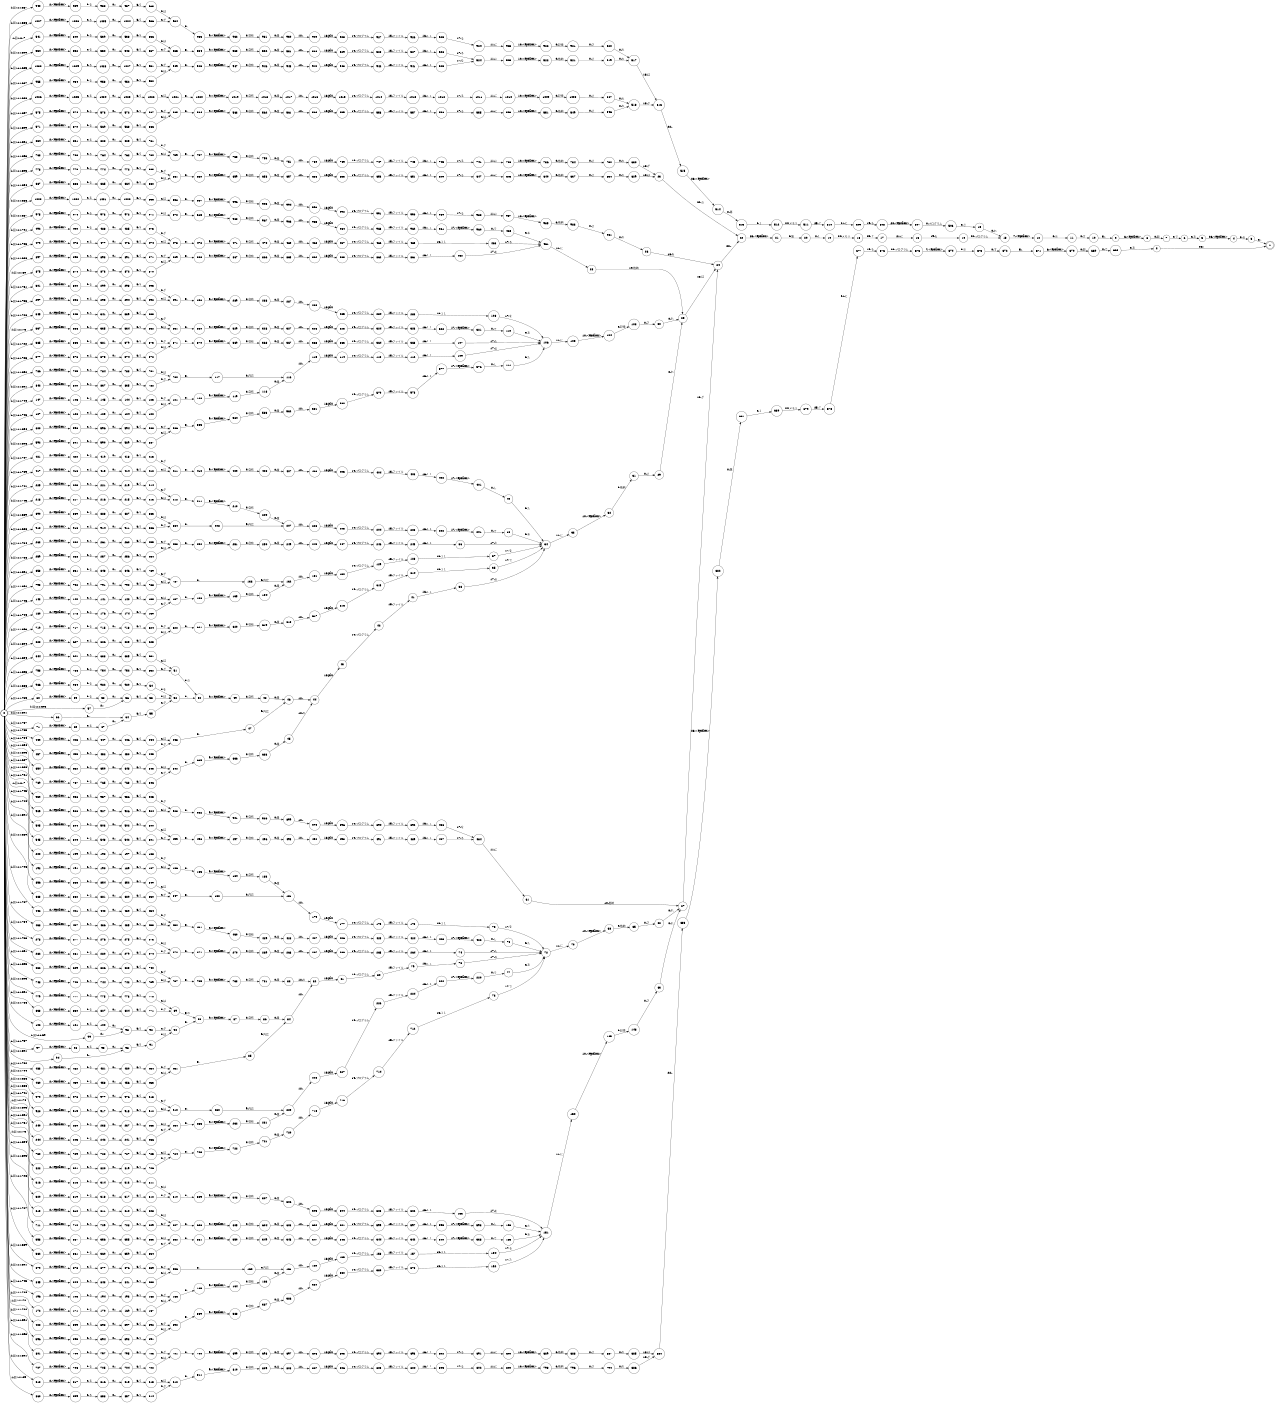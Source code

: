 digraph FST {
rankdir = LR;
size = "8.5,11";
label = "";
center = 1;
orientation = Portrait;
ranksep = "0.4";
nodesep = "0.25";
0 [label = "0", shape = circle, style = bold, fontsize = 14]
	0 -> 60 [label = "1:図/-11.759", fontsize = 14];
	0 -> 71 [label = "1:図/-11.757", fontsize = 14];
	0 -> 97 [label = "1:図/-11.757", fontsize = 14];
	0 -> 102 [label = "1:図/-11.756", fontsize = 14];
	0 -> 127 [label = "1:図/-11.746", fontsize = 14];
	0 -> 143 [label = "1:図/-11.746", fontsize = 14];
	0 -> 147 [label = "1:図/-11.744", fontsize = 14];
	0 -> 172 [label = "1:図/-11.744", fontsize = 14];
	0 -> 192 [label = "1:図/-11.744", fontsize = 14];
	0 -> 180 [label = "1:図/-11.744", fontsize = 14];
	0 -> 196 [label = "1:図/-11.743", fontsize = 14];
	0 -> 200 [label = "1:図/-11.743", fontsize = 14];
	0 -> 218 [label = "1:図/-11.743", fontsize = 14];
	0 -> 225 [label = "1:図/-11.741", fontsize = 14];
	0 -> 240 [label = "1:図/-11.741", fontsize = 14];
	0 -> 244 [label = "1:図/-11.74", fontsize = 14];
	0 -> 259 [label = "1:図/-11.736", fontsize = 14];
	0 -> 263 [label = "1:図/-11.734", fontsize = 14];
	0 -> 278 [label = "1:図/-11.734", fontsize = 14];
	0 -> 282 [label = "1:図/-11.733", fontsize = 14];
	0 -> 297 [label = "1:図/-11.733", fontsize = 14];
	0 -> 301 [label = "1:図/-11.731", fontsize = 14];
	0 -> 316 [label = "1:図/-11.731", fontsize = 14];
	0 -> 320 [label = "1:図/-11.73", fontsize = 14];
	0 -> 337 [label = "1:図/-11.73", fontsize = 14];
	0 -> 345 [label = "1:図/-11.728", fontsize = 14];
	0 -> 358 [label = "1:図/-11.728", fontsize = 14];
	0 -> 362 [label = "1:図/-11.727", fontsize = 14];
	0 -> 377 [label = "1:図/-11.723", fontsize = 14];
	0 -> 385 [label = "1:図/-11.722", fontsize = 14];
	0 -> 396 [label = "1:図/-11.722", fontsize = 14];
	0 -> 400 [label = "1:図/-11.72", fontsize = 14];
	0 -> 417 [label = "1:図/-11.709", fontsize = 14];
	0 -> 421 [label = "1:図/-11.707", fontsize = 14];
	0 -> 438 [label = "1:図/-11.707", fontsize = 14];
	0 -> 442 [label = "1:図/-11.706", fontsize = 14];
	0 -> 449 [label = "1:図/-11.705", fontsize = 14];
	0 -> 457 [label = "1:図/-11.704", fontsize = 14];
	0 -> 460 [label = "1:図/-11.704", fontsize = 14];
	0 -> 479 [label = "1:図/-11.703", fontsize = 14];
	0 -> 483 [label = "1:図/-11.702", fontsize = 14];
	0 -> 492 [label = "1:図/-11.701", fontsize = 14];
	0 -> 505 [label = "1:図/-11.701", fontsize = 14];
	0 -> 541 [label = "1:図/-11.7", fontsize = 14];
	0 -> 545 [label = "1:図/-11.7", fontsize = 14];
	0 -> 554 [label = "1:図/-11.699", fontsize = 14];
	0 -> 571 [label = "1:図/-11.699", fontsize = 14];
	0 -> 575 [label = "1:図/-11.697", fontsize = 14];
	0 -> 592 [label = "1:図/-11.696", fontsize = 14];
	0 -> 600 [label = "1:図/-11.694", fontsize = 14];
	0 -> 613 [label = "1:図/-11.694", fontsize = 14];
	0 -> 628 [label = "1:図/-11.694", fontsize = 14];
	0 -> 644 [label = "1:図/-11.694", fontsize = 14];
	0 -> 654 [label = "1:図/-11.694", fontsize = 14];
	0 -> 667 [label = "1:図/-11.694", fontsize = 14];
	0 -> 707 [label = "1:図/-11.693", fontsize = 14];
	0 -> 57 [label = "1:図/-11.693", fontsize = 14];
	0 -> 711 [label = "1:図/-11.693", fontsize = 14];
	0 -> 730 [label = "1:図/-11.693", fontsize = 14];
	0 -> 719 [label = "1:図/-11.693", fontsize = 14];
	0 -> 748 [label = "1:図/-11.693", fontsize = 14];
	0 -> 758 [label = "1:図/-11.693", fontsize = 14];
	0 -> 778 [label = "1:図/-11.693", fontsize = 14];
	0 -> 779 [label = "1:図/-11.693", fontsize = 14];
	0 -> 768 [label = "1:図/-11.693", fontsize = 14];
	0 -> 769 [label = "1:図/-11.693", fontsize = 14];
	0 -> 786 [label = "1:図/-11.692", fontsize = 14];
	0 -> 793 [label = "1:図/-11.692", fontsize = 14];
	0 -> 66 [label = "1:図/-11.691", fontsize = 14];
	0 -> 801 [label = "1:図/-11.691", fontsize = 14];
	0 -> 818 [label = "1:図/-11.691", fontsize = 14];
	0 -> 94 [label = "1:図/-11.691", fontsize = 14];
	0 -> 822 [label = "1:図/-11.691", fontsize = 14];
	0 -> 834 [label = "1:図/-11.691", fontsize = 14];
	0 -> 833 [label = "1:図/-11.691", fontsize = 14];
	0 -> 832 [label = "1:図/-11.691", fontsize = 14];
	0 -> 842 [label = "1:図/-11.691", fontsize = 14];
	0 -> 845 [label = "1:図/-11.691", fontsize = 14];
	0 -> 853 [label = "1:図/-11.691", fontsize = 14];
	0 -> 856 [label = "1:図/-11.691", fontsize = 14];
	0 -> 99 [label = "1:図/-11.69", fontsize = 14];
	0 -> 860 [label = "1:図/-11.69", fontsize = 14];
	0 -> 875 [label = "1:図/-11.69", fontsize = 14];
	0 -> 879 [label = "1:図/-11.689", fontsize = 14];
	0 -> 883 [label = "1:図/-11.689", fontsize = 14];
	0 -> 890 [label = "1:図/-11.689", fontsize = 14];
	0 -> 897 [label = "1:図/-11.688", fontsize = 14];
	0 -> 909 [label = "1:図/-11.688", fontsize = 14];
	0 -> 918 [label = "1:図/-11.688", fontsize = 14];
	0 -> 920 [label = "1:図/-11.688", fontsize = 14];
	0 -> 940 [label = "1:図/-11.687", fontsize = 14];
	0 -> 955 [label = "1:図/-11.687", fontsize = 14];
	0 -> 959 [label = "1:図/-11.687", fontsize = 14];
	0 -> 975 [label = "1:図/-11.687", fontsize = 14];
	0 -> 979 [label = "1:図/-11.686", fontsize = 14];
	0 -> 1003 [label = "1:図/-11.686", fontsize = 14];
	0 -> 986 [label = "1:図/-11.686", fontsize = 14];
	0 -> 1026 [label = "1:図/-11.686", fontsize = 14];
	0 -> 1007 [label = "1:図/-11.686", fontsize = 14];
	0 -> 1030 [label = "1:図/-11.685", fontsize = 14];
1 [label = "1", shape = doublecircle, style = solid, fontsize = 14]
2 [label = "2", shape = circle, style = solid, fontsize = 14]
	2 -> 1 [label = "26:。", fontsize = 14];
3 [label = "3", shape = circle, style = solid, fontsize = 14]
	3 -> 1 [label = "0:。", fontsize = 14];
4 [label = "4", shape = circle, style = solid, fontsize = 14]
	4 -> 3 [label = "0:る", fontsize = 14];
5 [label = "5", shape = circle, style = solid, fontsize = 14]
	5 -> 4 [label = "26:<epsilon>", fontsize = 14];
6 [label = "6", shape = circle, style = solid, fontsize = 14]
	6 -> 5 [label = "0:あ", fontsize = 14];
7 [label = "7", shape = circle, style = solid, fontsize = 14]
	7 -> 6 [label = "0:で", fontsize = 14];
8 [label = "8", shape = circle, style = solid, fontsize = 14]
	8 -> 7 [label = "0:図", fontsize = 14];
9 [label = "9", shape = circle, style = solid, fontsize = 14]
	9 -> 8 [label = "6:<epsilon>", fontsize = 14];
10 [label = "10", shape = circle, style = solid, fontsize = 14]
	10 -> 9 [label = "5:、", fontsize = 14];
11 [label = "11", shape = circle, style = solid, fontsize = 14]
	11 -> 10 [label = "0:す", fontsize = 14];
12 [label = "12", shape = circle, style = solid, fontsize = 14]
	12 -> 11 [label = "0:示", fontsize = 14];
13 [label = "13", shape = circle, style = solid, fontsize = 14]
	13 -> 12 [label = "7:<epsilon>", fontsize = 14];
14 [label = "14", shape = circle, style = solid, fontsize = 14]
	14 -> 13 [label = "20:プログラム", fontsize = 14];
15 [label = "15", shape = circle, style = solid, fontsize = 14]
	15 -> 13 [label = "0:れ", fontsize = 14];
16 [label = "16", shape = circle, style = solid, fontsize = 14]
	16 -> 14 [label = "19:も", fontsize = 14];
17 [label = "17", shape = circle, style = solid, fontsize = 14]
	17 -> 16 [label = "21:に", fontsize = 14];
18 [label = "18", shape = circle, style = solid, fontsize = 14]
	18 -> 17 [label = "25:７", fontsize = 14];
19 [label = "19", shape = circle, style = solid, fontsize = 14]
	19 -> 18 [label = "24:メモリ", fontsize = 14];
20 [label = "20", shape = circle, style = solid, fontsize = 14]
	20 -> 19 [label = "0:１", fontsize = 14];
21 [label = "21", shape = circle, style = solid, fontsize = 14]
	21 -> 20 [label = "0:第", fontsize = 14];
22 [label = "22", shape = circle, style = solid, fontsize = 14]
	22 -> 21 [label = "23:<epsilon>", fontsize = 14];
23 [label = "23", shape = circle, style = solid, fontsize = 14]
	23 -> 22 [label = "22:の", fontsize = 14];
24 [label = "24", shape = circle, style = solid, fontsize = 14]
	24 -> 22 [label = "22:、", fontsize = 14];
25 [label = "25", shape = circle, style = solid, fontsize = 14]
	25 -> 24 [label = "18:は", fontsize = 14];
26 [label = "26", shape = circle, style = solid, fontsize = 14]
	26 -> 24 [label = "18:を", fontsize = 14];
27 [label = "27", shape = circle, style = solid, fontsize = 14]
	27 -> 24 [label = "18:が", fontsize = 14];
28 [label = "28", shape = circle, style = solid, fontsize = 14]
	28 -> 25 [label = "10:格納", fontsize = 14];
29 [label = "29", shape = circle, style = solid, fontsize = 14]
	29 -> 25 [label = "0:れ", fontsize = 14];
30 [label = "30", shape = circle, style = solid, fontsize = 14]
	30 -> 25 [label = "0:れ", fontsize = 14];
31 [label = "31", shape = circle, style = solid, fontsize = 14]
	31 -> 29 [label = "0:さ", fontsize = 14];
32 [label = "32", shape = circle, style = solid, fontsize = 14]
	32 -> 31 [label = "0:格納", fontsize = 14];
33 [label = "33", shape = circle, style = solid, fontsize = 14]
	33 -> 32 [label = "10:<epsilon>", fontsize = 14];
34 [label = "34", shape = circle, style = solid, fontsize = 14]
	34 -> 33 [label = "11:に", fontsize = 14];
35 [label = "35", shape = circle, style = solid, fontsize = 14]
	35 -> 34 [label = "17:で", fontsize = 14];
36 [label = "36", shape = circle, style = solid, fontsize = 14]
	36 -> 34 [label = "17:た", fontsize = 14];
37 [label = "37", shape = circle, style = solid, fontsize = 14]
	37 -> 34 [label = "17:を", fontsize = 14];
38 [label = "38", shape = circle, style = solid, fontsize = 14]
	38 -> 34 [label = "17:る", fontsize = 14];
39 [label = "39", shape = circle, style = solid, fontsize = 14]
	39 -> 34 [label = "0:あ", fontsize = 14];
40 [label = "40", shape = circle, style = solid, fontsize = 14]
	40 -> 34 [label = "0:た", fontsize = 14];
41 [label = "41", shape = circle, style = solid, fontsize = 14]
	41 -> 38 [label = "16:１１", fontsize = 14];
42 [label = "42", shape = circle, style = solid, fontsize = 14]
	42 -> 41 [label = "15:ファイル", fontsize = 14];
43 [label = "43", shape = circle, style = solid, fontsize = 14]
	43 -> 42 [label = "14:プログラム", fontsize = 14];
44 [label = "44", shape = circle, style = solid, fontsize = 14]
	44 -> 43 [label = "13:plu", fontsize = 14];
45 [label = "45", shape = circle, style = solid, fontsize = 14]
	45 -> 44 [label = "12:の", fontsize = 14];
46 [label = "46", shape = circle, style = solid, fontsize = 14]
	46 -> 44 [label = "12:、", fontsize = 14];
47 [label = "47", shape = circle, style = solid, fontsize = 14]
	47 -> 46 [label = "9:内容", fontsize = 14];
48 [label = "48", shape = circle, style = solid, fontsize = 14]
	48 -> 46 [label = "0:量", fontsize = 14];
49 [label = "49", shape = circle, style = solid, fontsize = 14]
	49 -> 48 [label = "0:含有", fontsize = 14];
50 [label = "50", shape = circle, style = solid, fontsize = 14]
	50 -> 49 [label = "9:<epsilon>", fontsize = 14];
51 [label = "51", shape = circle, style = solid, fontsize = 14]
	51 -> 50 [label = "8:の", fontsize = 14];
52 [label = "52", shape = circle, style = solid, fontsize = 14]
	52 -> 50 [label = "8:、", fontsize = 14];
53 [label = "53", shape = circle, style = solid, fontsize = 14]
	53 -> 52 [label = "4:は", fontsize = 14];
54 [label = "54", shape = circle, style = solid, fontsize = 14]
	54 -> 52 [label = "4:を", fontsize = 14];
55 [label = "55", shape = circle, style = solid, fontsize = 14]
	55 -> 52 [label = "4:が", fontsize = 14];
56 [label = "56", shape = circle, style = solid, fontsize = 14]
	56 -> 53 [label = "3:５", fontsize = 14];
57 [label = "57", shape = circle, style = solid, fontsize = 14]
	57 -> 56 [label = "2:。", fontsize = 14];
58 [label = "58", shape = circle, style = solid, fontsize = 14]
	58 -> 56 [label = "0:。", fontsize = 14];
59 [label = "59", shape = circle, style = solid, fontsize = 14]
	59 -> 58 [label = "0:る", fontsize = 14];
60 [label = "60", shape = circle, style = solid, fontsize = 14]
	60 -> 59 [label = "2:<epsilon>", fontsize = 14];
61 [label = "61", shape = circle, style = solid, fontsize = 14]
	61 -> 27 [label = "10:格納", fontsize = 14];
62 [label = "62", shape = circle, style = solid, fontsize = 14]
	62 -> 27 [label = "0:れ", fontsize = 14];
63 [label = "63", shape = circle, style = solid, fontsize = 14]
	63 -> 27 [label = "0:れ", fontsize = 14];
64 [label = "64", shape = circle, style = solid, fontsize = 14]
	64 -> 55 [label = "3:５", fontsize = 14];
65 [label = "65", shape = circle, style = solid, fontsize = 14]
	65 -> 62 [label = "0:さ", fontsize = 14];
66 [label = "66", shape = circle, style = solid, fontsize = 14]
	66 -> 64 [label = "2:。", fontsize = 14];
67 [label = "67", shape = circle, style = solid, fontsize = 14]
	67 -> 64 [label = "0:。", fontsize = 14];
68 [label = "68", shape = circle, style = solid, fontsize = 14]
	68 -> 65 [label = "0:格納", fontsize = 14];
69 [label = "69", shape = circle, style = solid, fontsize = 14]
	69 -> 67 [label = "0:る", fontsize = 14];
70 [label = "70", shape = circle, style = solid, fontsize = 14]
	70 -> 68 [label = "10:<epsilon>", fontsize = 14];
71 [label = "71", shape = circle, style = solid, fontsize = 14]
	71 -> 69 [label = "2:<epsilon>", fontsize = 14];
72 [label = "72", shape = circle, style = solid, fontsize = 14]
	72 -> 70 [label = "11:に", fontsize = 14];
73 [label = "73", shape = circle, style = solid, fontsize = 14]
	73 -> 72 [label = "17:で", fontsize = 14];
74 [label = "74", shape = circle, style = solid, fontsize = 14]
	74 -> 72 [label = "17:た", fontsize = 14];
75 [label = "75", shape = circle, style = solid, fontsize = 14]
	75 -> 72 [label = "17:を", fontsize = 14];
76 [label = "76", shape = circle, style = solid, fontsize = 14]
	76 -> 72 [label = "17:る", fontsize = 14];
77 [label = "77", shape = circle, style = solid, fontsize = 14]
	77 -> 72 [label = "0:あ", fontsize = 14];
78 [label = "78", shape = circle, style = solid, fontsize = 14]
	78 -> 72 [label = "0:た", fontsize = 14];
79 [label = "79", shape = circle, style = solid, fontsize = 14]
	79 -> 76 [label = "16:１１", fontsize = 14];
80 [label = "80", shape = circle, style = solid, fontsize = 14]
	80 -> 79 [label = "15:ファイル", fontsize = 14];
81 [label = "81", shape = circle, style = solid, fontsize = 14]
	81 -> 80 [label = "14:プログラム", fontsize = 14];
82 [label = "82", shape = circle, style = solid, fontsize = 14]
	82 -> 81 [label = "13:plu", fontsize = 14];
83 [label = "83", shape = circle, style = solid, fontsize = 14]
	83 -> 82 [label = "12:の", fontsize = 14];
84 [label = "84", shape = circle, style = solid, fontsize = 14]
	84 -> 82 [label = "12:、", fontsize = 14];
85 [label = "85", shape = circle, style = solid, fontsize = 14]
	85 -> 84 [label = "9:内容", fontsize = 14];
86 [label = "86", shape = circle, style = solid, fontsize = 14]
	86 -> 84 [label = "0:量", fontsize = 14];
87 [label = "87", shape = circle, style = solid, fontsize = 14]
	87 -> 86 [label = "0:含有", fontsize = 14];
88 [label = "88", shape = circle, style = solid, fontsize = 14]
	88 -> 87 [label = "9:<epsilon>", fontsize = 14];
89 [label = "89", shape = circle, style = solid, fontsize = 14]
	89 -> 88 [label = "8:の", fontsize = 14];
90 [label = "90", shape = circle, style = solid, fontsize = 14]
	90 -> 88 [label = "8:、", fontsize = 14];
91 [label = "91", shape = circle, style = solid, fontsize = 14]
	91 -> 90 [label = "4:は", fontsize = 14];
92 [label = "92", shape = circle, style = solid, fontsize = 14]
	92 -> 90 [label = "4:が", fontsize = 14];
93 [label = "93", shape = circle, style = solid, fontsize = 14]
	93 -> 91 [label = "3:５", fontsize = 14];
94 [label = "94", shape = circle, style = solid, fontsize = 14]
	94 -> 93 [label = "2:。", fontsize = 14];
95 [label = "95", shape = circle, style = solid, fontsize = 14]
	95 -> 93 [label = "0:。", fontsize = 14];
96 [label = "96", shape = circle, style = solid, fontsize = 14]
	96 -> 95 [label = "0:る", fontsize = 14];
97 [label = "97", shape = circle, style = solid, fontsize = 14]
	97 -> 96 [label = "2:<epsilon>", fontsize = 14];
98 [label = "98", shape = circle, style = solid, fontsize = 14]
	98 -> 92 [label = "3:５", fontsize = 14];
99 [label = "99", shape = circle, style = solid, fontsize = 14]
	99 -> 98 [label = "2:。", fontsize = 14];
100 [label = "100", shape = circle, style = solid, fontsize = 14]
	100 -> 98 [label = "0:。", fontsize = 14];
101 [label = "101", shape = circle, style = solid, fontsize = 14]
	101 -> 100 [label = "0:る", fontsize = 14];
102 [label = "102", shape = circle, style = solid, fontsize = 14]
	102 -> 101 [label = "2:<epsilon>", fontsize = 14];
103 [label = "103", shape = circle, style = solid, fontsize = 14]
	103 -> 30 [label = "0:さ", fontsize = 14];
104 [label = "104", shape = circle, style = solid, fontsize = 14]
	104 -> 103 [label = "0:記憶", fontsize = 14];
105 [label = "105", shape = circle, style = solid, fontsize = 14]
	105 -> 104 [label = "10:<epsilon>", fontsize = 14];
106 [label = "106", shape = circle, style = solid, fontsize = 14]
	106 -> 105 [label = "11:に", fontsize = 14];
107 [label = "107", shape = circle, style = solid, fontsize = 14]
	107 -> 106 [label = "17:た", fontsize = 14];
108 [label = "108", shape = circle, style = solid, fontsize = 14]
	108 -> 106 [label = "17:を", fontsize = 14];
109 [label = "109", shape = circle, style = solid, fontsize = 14]
	109 -> 106 [label = "17:る", fontsize = 14];
110 [label = "110", shape = circle, style = solid, fontsize = 14]
	110 -> 106 [label = "0:あ", fontsize = 14];
111 [label = "111", shape = circle, style = solid, fontsize = 14]
	111 -> 106 [label = "0:た", fontsize = 14];
112 [label = "112", shape = circle, style = solid, fontsize = 14]
	112 -> 109 [label = "16:１１", fontsize = 14];
113 [label = "113", shape = circle, style = solid, fontsize = 14]
	113 -> 112 [label = "15:ファイル", fontsize = 14];
114 [label = "114", shape = circle, style = solid, fontsize = 14]
	114 -> 113 [label = "14:プログラム", fontsize = 14];
115 [label = "115", shape = circle, style = solid, fontsize = 14]
	115 -> 114 [label = "13:plu", fontsize = 14];
116 [label = "116", shape = circle, style = solid, fontsize = 14]
	116 -> 115 [label = "12:、", fontsize = 14];
117 [label = "117", shape = circle, style = solid, fontsize = 14]
	117 -> 116 [label = "9:内容", fontsize = 14];
118 [label = "118", shape = circle, style = solid, fontsize = 14]
	118 -> 116 [label = "0:量", fontsize = 14];
119 [label = "119", shape = circle, style = solid, fontsize = 14]
	119 -> 118 [label = "0:含有", fontsize = 14];
120 [label = "120", shape = circle, style = solid, fontsize = 14]
	120 -> 119 [label = "9:<epsilon>", fontsize = 14];
121 [label = "121", shape = circle, style = solid, fontsize = 14]
	121 -> 120 [label = "8:、", fontsize = 14];
122 [label = "122", shape = circle, style = solid, fontsize = 14]
	122 -> 121 [label = "4:は", fontsize = 14];
123 [label = "123", shape = circle, style = solid, fontsize = 14]
	123 -> 121 [label = "4:が", fontsize = 14];
124 [label = "124", shape = circle, style = solid, fontsize = 14]
	124 -> 122 [label = "3:５", fontsize = 14];
125 [label = "125", shape = circle, style = solid, fontsize = 14]
	125 -> 124 [label = "0:。", fontsize = 14];
126 [label = "126", shape = circle, style = solid, fontsize = 14]
	126 -> 125 [label = "0:る", fontsize = 14];
127 [label = "127", shape = circle, style = solid, fontsize = 14]
	127 -> 126 [label = "2:<epsilon>", fontsize = 14];
128 [label = "128", shape = circle, style = solid, fontsize = 14]
	128 -> 37 [label = "16:１１", fontsize = 14];
129 [label = "129", shape = circle, style = solid, fontsize = 14]
	129 -> 128 [label = "15:ファイル", fontsize = 14];
130 [label = "130", shape = circle, style = solid, fontsize = 14]
	130 -> 129 [label = "14:プログラム", fontsize = 14];
131 [label = "131", shape = circle, style = solid, fontsize = 14]
	131 -> 130 [label = "13:plu", fontsize = 14];
132 [label = "132", shape = circle, style = solid, fontsize = 14]
	132 -> 131 [label = "12:、", fontsize = 14];
133 [label = "133", shape = circle, style = solid, fontsize = 14]
	133 -> 132 [label = "9:内容", fontsize = 14];
134 [label = "134", shape = circle, style = solid, fontsize = 14]
	134 -> 132 [label = "0:量", fontsize = 14];
135 [label = "135", shape = circle, style = solid, fontsize = 14]
	135 -> 134 [label = "0:含有", fontsize = 14];
136 [label = "136", shape = circle, style = solid, fontsize = 14]
	136 -> 135 [label = "9:<epsilon>", fontsize = 14];
137 [label = "137", shape = circle, style = solid, fontsize = 14]
	137 -> 136 [label = "8:、", fontsize = 14];
138 [label = "138", shape = circle, style = solid, fontsize = 14]
	138 -> 137 [label = "4:は", fontsize = 14];
139 [label = "139", shape = circle, style = solid, fontsize = 14]
	139 -> 137 [label = "4:が", fontsize = 14];
140 [label = "140", shape = circle, style = solid, fontsize = 14]
	140 -> 138 [label = "3:５", fontsize = 14];
141 [label = "141", shape = circle, style = solid, fontsize = 14]
	141 -> 140 [label = "0:。", fontsize = 14];
142 [label = "142", shape = circle, style = solid, fontsize = 14]
	142 -> 141 [label = "0:る", fontsize = 14];
143 [label = "143", shape = circle, style = solid, fontsize = 14]
	143 -> 142 [label = "2:<epsilon>", fontsize = 14];
144 [label = "144", shape = circle, style = solid, fontsize = 14]
	144 -> 123 [label = "3:５", fontsize = 14];
145 [label = "145", shape = circle, style = solid, fontsize = 14]
	145 -> 144 [label = "0:。", fontsize = 14];
146 [label = "146", shape = circle, style = solid, fontsize = 14]
	146 -> 145 [label = "0:る", fontsize = 14];
147 [label = "147", shape = circle, style = solid, fontsize = 14]
	147 -> 146 [label = "2:<epsilon>", fontsize = 14];
148 [label = "148", shape = circle, style = solid, fontsize = 14]
	148 -> 63 [label = "0:さ", fontsize = 14];
149 [label = "149", shape = circle, style = solid, fontsize = 14]
	149 -> 148 [label = "0:記憶", fontsize = 14];
150 [label = "150", shape = circle, style = solid, fontsize = 14]
	150 -> 149 [label = "10:<epsilon>", fontsize = 14];
151 [label = "151", shape = circle, style = solid, fontsize = 14]
	151 -> 150 [label = "11:に", fontsize = 14];
152 [label = "152", shape = circle, style = solid, fontsize = 14]
	152 -> 151 [label = "17:た", fontsize = 14];
153 [label = "153", shape = circle, style = solid, fontsize = 14]
	153 -> 151 [label = "17:を", fontsize = 14];
154 [label = "154", shape = circle, style = solid, fontsize = 14]
	154 -> 151 [label = "17:る", fontsize = 14];
155 [label = "155", shape = circle, style = solid, fontsize = 14]
	155 -> 151 [label = "0:あ", fontsize = 14];
156 [label = "156", shape = circle, style = solid, fontsize = 14]
	156 -> 151 [label = "0:た", fontsize = 14];
157 [label = "157", shape = circle, style = solid, fontsize = 14]
	157 -> 154 [label = "16:１１", fontsize = 14];
158 [label = "158", shape = circle, style = solid, fontsize = 14]
	158 -> 157 [label = "15:ファイル", fontsize = 14];
159 [label = "159", shape = circle, style = solid, fontsize = 14]
	159 -> 158 [label = "14:プログラム", fontsize = 14];
160 [label = "160", shape = circle, style = solid, fontsize = 14]
	160 -> 159 [label = "13:plu", fontsize = 14];
161 [label = "161", shape = circle, style = solid, fontsize = 14]
	161 -> 160 [label = "12:、", fontsize = 14];
162 [label = "162", shape = circle, style = solid, fontsize = 14]
	162 -> 161 [label = "9:内容", fontsize = 14];
163 [label = "163", shape = circle, style = solid, fontsize = 14]
	163 -> 161 [label = "0:量", fontsize = 14];
164 [label = "164", shape = circle, style = solid, fontsize = 14]
	164 -> 163 [label = "0:含有", fontsize = 14];
165 [label = "165", shape = circle, style = solid, fontsize = 14]
	165 -> 164 [label = "9:<epsilon>", fontsize = 14];
166 [label = "166", shape = circle, style = solid, fontsize = 14]
	166 -> 165 [label = "8:、", fontsize = 14];
167 [label = "167", shape = circle, style = solid, fontsize = 14]
	167 -> 166 [label = "4:は", fontsize = 14];
168 [label = "168", shape = circle, style = solid, fontsize = 14]
	168 -> 166 [label = "4:が", fontsize = 14];
169 [label = "169", shape = circle, style = solid, fontsize = 14]
	169 -> 167 [label = "3:５", fontsize = 14];
170 [label = "170", shape = circle, style = solid, fontsize = 14]
	170 -> 169 [label = "0:。", fontsize = 14];
171 [label = "171", shape = circle, style = solid, fontsize = 14]
	171 -> 170 [label = "0:る", fontsize = 14];
172 [label = "172", shape = circle, style = solid, fontsize = 14]
	172 -> 171 [label = "2:<epsilon>", fontsize = 14];
173 [label = "173", shape = circle, style = solid, fontsize = 14]
	173 -> 75 [label = "16:１１", fontsize = 14];
174 [label = "174", shape = circle, style = solid, fontsize = 14]
	174 -> 139 [label = "3:５", fontsize = 14];
175 [label = "175", shape = circle, style = solid, fontsize = 14]
	175 -> 173 [label = "15:ファイル", fontsize = 14];
176 [label = "176", shape = circle, style = solid, fontsize = 14]
	176 -> 174 [label = "0:。", fontsize = 14];
177 [label = "177", shape = circle, style = solid, fontsize = 14]
	177 -> 175 [label = "14:プログラム", fontsize = 14];
178 [label = "178", shape = circle, style = solid, fontsize = 14]
	178 -> 176 [label = "0:る", fontsize = 14];
179 [label = "179", shape = circle, style = solid, fontsize = 14]
	179 -> 177 [label = "13:plu", fontsize = 14];
180 [label = "180", shape = circle, style = solid, fontsize = 14]
	180 -> 178 [label = "2:<epsilon>", fontsize = 14];
181 [label = "181", shape = circle, style = solid, fontsize = 14]
	181 -> 179 [label = "12:、", fontsize = 14];
182 [label = "182", shape = circle, style = solid, fontsize = 14]
	182 -> 181 [label = "9:内容", fontsize = 14];
183 [label = "183", shape = circle, style = solid, fontsize = 14]
	183 -> 181 [label = "0:量", fontsize = 14];
184 [label = "184", shape = circle, style = solid, fontsize = 14]
	184 -> 183 [label = "0:含有", fontsize = 14];
185 [label = "185", shape = circle, style = solid, fontsize = 14]
	185 -> 184 [label = "9:<epsilon>", fontsize = 14];
186 [label = "186", shape = circle, style = solid, fontsize = 14]
	186 -> 185 [label = "8:、", fontsize = 14];
187 [label = "187", shape = circle, style = solid, fontsize = 14]
	187 -> 186 [label = "4:は", fontsize = 14];
188 [label = "188", shape = circle, style = solid, fontsize = 14]
	188 -> 186 [label = "4:が", fontsize = 14];
189 [label = "189", shape = circle, style = solid, fontsize = 14]
	189 -> 187 [label = "3:５", fontsize = 14];
190 [label = "190", shape = circle, style = solid, fontsize = 14]
	190 -> 189 [label = "0:。", fontsize = 14];
191 [label = "191", shape = circle, style = solid, fontsize = 14]
	191 -> 190 [label = "0:る", fontsize = 14];
192 [label = "192", shape = circle, style = solid, fontsize = 14]
	192 -> 191 [label = "2:<epsilon>", fontsize = 14];
193 [label = "193", shape = circle, style = solid, fontsize = 14]
	193 -> 168 [label = "3:５", fontsize = 14];
194 [label = "194", shape = circle, style = solid, fontsize = 14]
	194 -> 193 [label = "0:。", fontsize = 14];
195 [label = "195", shape = circle, style = solid, fontsize = 14]
	195 -> 194 [label = "0:る", fontsize = 14];
196 [label = "196", shape = circle, style = solid, fontsize = 14]
	196 -> 195 [label = "2:<epsilon>", fontsize = 14];
197 [label = "197", shape = circle, style = solid, fontsize = 14]
	197 -> 188 [label = "3:５", fontsize = 14];
198 [label = "198", shape = circle, style = solid, fontsize = 14]
	198 -> 197 [label = "0:。", fontsize = 14];
199 [label = "199", shape = circle, style = solid, fontsize = 14]
	199 -> 198 [label = "0:る", fontsize = 14];
200 [label = "200", shape = circle, style = solid, fontsize = 14]
	200 -> 199 [label = "2:<epsilon>", fontsize = 14];
201 [label = "201", shape = circle, style = solid, fontsize = 14]
	201 -> 39 [label = "0:で", fontsize = 14];
202 [label = "202", shape = circle, style = solid, fontsize = 14]
	202 -> 201 [label = "17:<epsilon>", fontsize = 14];
203 [label = "203", shape = circle, style = solid, fontsize = 14]
	203 -> 202 [label = "16:１１", fontsize = 14];
204 [label = "204", shape = circle, style = solid, fontsize = 14]
	204 -> 203 [label = "15:ファイル", fontsize = 14];
205 [label = "205", shape = circle, style = solid, fontsize = 14]
	205 -> 204 [label = "14:プログラム", fontsize = 14];
206 [label = "206", shape = circle, style = solid, fontsize = 14]
	206 -> 205 [label = "13:plu", fontsize = 14];
207 [label = "207", shape = circle, style = solid, fontsize = 14]
	207 -> 206 [label = "12:、", fontsize = 14];
208 [label = "208", shape = circle, style = solid, fontsize = 14]
	208 -> 207 [label = "9:内容", fontsize = 14];
209 [label = "209", shape = circle, style = solid, fontsize = 14]
	209 -> 207 [label = "0:量", fontsize = 14];
210 [label = "210", shape = circle, style = solid, fontsize = 14]
	210 -> 209 [label = "0:含有", fontsize = 14];
211 [label = "211", shape = circle, style = solid, fontsize = 14]
	211 -> 210 [label = "9:<epsilon>", fontsize = 14];
212 [label = "212", shape = circle, style = solid, fontsize = 14]
	212 -> 211 [label = "8:、", fontsize = 14];
213 [label = "213", shape = circle, style = solid, fontsize = 14]
	213 -> 212 [label = "4:は", fontsize = 14];
214 [label = "214", shape = circle, style = solid, fontsize = 14]
	214 -> 212 [label = "4:が", fontsize = 14];
215 [label = "215", shape = circle, style = solid, fontsize = 14]
	215 -> 213 [label = "3:５", fontsize = 14];
216 [label = "216", shape = circle, style = solid, fontsize = 14]
	216 -> 215 [label = "0:。", fontsize = 14];
217 [label = "217", shape = circle, style = solid, fontsize = 14]
	217 -> 216 [label = "0:る", fontsize = 14];
218 [label = "218", shape = circle, style = solid, fontsize = 14]
	218 -> 217 [label = "2:<epsilon>", fontsize = 14];
219 [label = "219", shape = circle, style = solid, fontsize = 14]
	219 -> 214 [label = "3:５", fontsize = 14];
220 [label = "220", shape = circle, style = solid, fontsize = 14]
	220 -> 77 [label = "0:で", fontsize = 14];
221 [label = "221", shape = circle, style = solid, fontsize = 14]
	221 -> 219 [label = "0:。", fontsize = 14];
222 [label = "222", shape = circle, style = solid, fontsize = 14]
	222 -> 220 [label = "17:<epsilon>", fontsize = 14];
223 [label = "223", shape = circle, style = solid, fontsize = 14]
	223 -> 221 [label = "0:る", fontsize = 14];
224 [label = "224", shape = circle, style = solid, fontsize = 14]
	224 -> 222 [label = "16:１１", fontsize = 14];
225 [label = "225", shape = circle, style = solid, fontsize = 14]
	225 -> 223 [label = "2:<epsilon>", fontsize = 14];
226 [label = "226", shape = circle, style = solid, fontsize = 14]
	226 -> 224 [label = "15:ファイル", fontsize = 14];
227 [label = "227", shape = circle, style = solid, fontsize = 14]
	227 -> 226 [label = "14:プログラム", fontsize = 14];
228 [label = "228", shape = circle, style = solid, fontsize = 14]
	228 -> 227 [label = "13:plu", fontsize = 14];
229 [label = "229", shape = circle, style = solid, fontsize = 14]
	229 -> 228 [label = "12:、", fontsize = 14];
230 [label = "230", shape = circle, style = solid, fontsize = 14]
	230 -> 229 [label = "9:内容", fontsize = 14];
231 [label = "231", shape = circle, style = solid, fontsize = 14]
	231 -> 229 [label = "0:量", fontsize = 14];
232 [label = "232", shape = circle, style = solid, fontsize = 14]
	232 -> 231 [label = "0:含有", fontsize = 14];
233 [label = "233", shape = circle, style = solid, fontsize = 14]
	233 -> 232 [label = "9:<epsilon>", fontsize = 14];
234 [label = "234", shape = circle, style = solid, fontsize = 14]
	234 -> 233 [label = "8:、", fontsize = 14];
235 [label = "235", shape = circle, style = solid, fontsize = 14]
	235 -> 234 [label = "4:は", fontsize = 14];
236 [label = "236", shape = circle, style = solid, fontsize = 14]
	236 -> 234 [label = "4:が", fontsize = 14];
237 [label = "237", shape = circle, style = solid, fontsize = 14]
	237 -> 235 [label = "3:５", fontsize = 14];
238 [label = "238", shape = circle, style = solid, fontsize = 14]
	238 -> 237 [label = "0:。", fontsize = 14];
239 [label = "239", shape = circle, style = solid, fontsize = 14]
	239 -> 238 [label = "0:る", fontsize = 14];
240 [label = "240", shape = circle, style = solid, fontsize = 14]
	240 -> 239 [label = "2:<epsilon>", fontsize = 14];
241 [label = "241", shape = circle, style = solid, fontsize = 14]
	241 -> 236 [label = "3:５", fontsize = 14];
242 [label = "242", shape = circle, style = solid, fontsize = 14]
	242 -> 241 [label = "0:。", fontsize = 14];
243 [label = "243", shape = circle, style = solid, fontsize = 14]
	243 -> 242 [label = "0:る", fontsize = 14];
244 [label = "244", shape = circle, style = solid, fontsize = 14]
	244 -> 243 [label = "2:<epsilon>", fontsize = 14];
245 [label = "245", shape = circle, style = solid, fontsize = 14]
	245 -> 36 [label = "16:１１", fontsize = 14];
246 [label = "246", shape = circle, style = solid, fontsize = 14]
	246 -> 245 [label = "15:ファイル", fontsize = 14];
247 [label = "247", shape = circle, style = solid, fontsize = 14]
	247 -> 246 [label = "14:プログラム", fontsize = 14];
248 [label = "248", shape = circle, style = solid, fontsize = 14]
	248 -> 247 [label = "13:plu", fontsize = 14];
249 [label = "249", shape = circle, style = solid, fontsize = 14]
	249 -> 248 [label = "12:、", fontsize = 14];
250 [label = "250", shape = circle, style = solid, fontsize = 14]
	250 -> 249 [label = "0:量", fontsize = 14];
251 [label = "251", shape = circle, style = solid, fontsize = 14]
	251 -> 250 [label = "0:含有", fontsize = 14];
252 [label = "252", shape = circle, style = solid, fontsize = 14]
	252 -> 251 [label = "9:<epsilon>", fontsize = 14];
253 [label = "253", shape = circle, style = solid, fontsize = 14]
	253 -> 252 [label = "8:、", fontsize = 14];
254 [label = "254", shape = circle, style = solid, fontsize = 14]
	254 -> 253 [label = "4:は", fontsize = 14];
255 [label = "255", shape = circle, style = solid, fontsize = 14]
	255 -> 253 [label = "4:が", fontsize = 14];
256 [label = "256", shape = circle, style = solid, fontsize = 14]
	256 -> 254 [label = "3:５", fontsize = 14];
257 [label = "257", shape = circle, style = solid, fontsize = 14]
	257 -> 256 [label = "0:。", fontsize = 14];
258 [label = "258", shape = circle, style = solid, fontsize = 14]
	258 -> 257 [label = "0:る", fontsize = 14];
259 [label = "259", shape = circle, style = solid, fontsize = 14]
	259 -> 258 [label = "2:<epsilon>", fontsize = 14];
260 [label = "260", shape = circle, style = solid, fontsize = 14]
	260 -> 255 [label = "3:５", fontsize = 14];
261 [label = "261", shape = circle, style = solid, fontsize = 14]
	261 -> 260 [label = "0:。", fontsize = 14];
262 [label = "262", shape = circle, style = solid, fontsize = 14]
	262 -> 261 [label = "0:る", fontsize = 14];
263 [label = "263", shape = circle, style = solid, fontsize = 14]
	263 -> 262 [label = "2:<epsilon>", fontsize = 14];
264 [label = "264", shape = circle, style = solid, fontsize = 14]
	264 -> 74 [label = "16:１１", fontsize = 14];
265 [label = "265", shape = circle, style = solid, fontsize = 14]
	265 -> 264 [label = "15:ファイル", fontsize = 14];
266 [label = "266", shape = circle, style = solid, fontsize = 14]
	266 -> 265 [label = "14:プログラム", fontsize = 14];
267 [label = "267", shape = circle, style = solid, fontsize = 14]
	267 -> 266 [label = "13:plu", fontsize = 14];
268 [label = "268", shape = circle, style = solid, fontsize = 14]
	268 -> 267 [label = "12:、", fontsize = 14];
269 [label = "269", shape = circle, style = solid, fontsize = 14]
	269 -> 268 [label = "0:量", fontsize = 14];
270 [label = "270", shape = circle, style = solid, fontsize = 14]
	270 -> 269 [label = "0:含有", fontsize = 14];
271 [label = "271", shape = circle, style = solid, fontsize = 14]
	271 -> 270 [label = "9:<epsilon>", fontsize = 14];
272 [label = "272", shape = circle, style = solid, fontsize = 14]
	272 -> 271 [label = "8:、", fontsize = 14];
273 [label = "273", shape = circle, style = solid, fontsize = 14]
	273 -> 272 [label = "4:は", fontsize = 14];
274 [label = "274", shape = circle, style = solid, fontsize = 14]
	274 -> 272 [label = "4:が", fontsize = 14];
275 [label = "275", shape = circle, style = solid, fontsize = 14]
	275 -> 273 [label = "3:５", fontsize = 14];
276 [label = "276", shape = circle, style = solid, fontsize = 14]
	276 -> 275 [label = "0:。", fontsize = 14];
277 [label = "277", shape = circle, style = solid, fontsize = 14]
	277 -> 276 [label = "0:る", fontsize = 14];
278 [label = "278", shape = circle, style = solid, fontsize = 14]
	278 -> 277 [label = "2:<epsilon>", fontsize = 14];
279 [label = "279", shape = circle, style = solid, fontsize = 14]
	279 -> 274 [label = "3:５", fontsize = 14];
280 [label = "280", shape = circle, style = solid, fontsize = 14]
	280 -> 279 [label = "0:。", fontsize = 14];
281 [label = "281", shape = circle, style = solid, fontsize = 14]
	281 -> 280 [label = "0:る", fontsize = 14];
282 [label = "282", shape = circle, style = solid, fontsize = 14]
	282 -> 281 [label = "2:<epsilon>", fontsize = 14];
283 [label = "283", shape = circle, style = solid, fontsize = 14]
	283 -> 108 [label = "16:１１", fontsize = 14];
284 [label = "284", shape = circle, style = solid, fontsize = 14]
	284 -> 283 [label = "15:ファイル", fontsize = 14];
285 [label = "285", shape = circle, style = solid, fontsize = 14]
	285 -> 284 [label = "14:プログラム", fontsize = 14];
286 [label = "286", shape = circle, style = solid, fontsize = 14]
	286 -> 285 [label = "13:plu", fontsize = 14];
287 [label = "287", shape = circle, style = solid, fontsize = 14]
	287 -> 286 [label = "12:、", fontsize = 14];
288 [label = "288", shape = circle, style = solid, fontsize = 14]
	288 -> 287 [label = "0:量", fontsize = 14];
289 [label = "289", shape = circle, style = solid, fontsize = 14]
	289 -> 288 [label = "0:含有", fontsize = 14];
290 [label = "290", shape = circle, style = solid, fontsize = 14]
	290 -> 289 [label = "9:<epsilon>", fontsize = 14];
291 [label = "291", shape = circle, style = solid, fontsize = 14]
	291 -> 290 [label = "8:、", fontsize = 14];
292 [label = "292", shape = circle, style = solid, fontsize = 14]
	292 -> 291 [label = "4:は", fontsize = 14];
293 [label = "293", shape = circle, style = solid, fontsize = 14]
	293 -> 291 [label = "4:が", fontsize = 14];
294 [label = "294", shape = circle, style = solid, fontsize = 14]
	294 -> 292 [label = "3:５", fontsize = 14];
295 [label = "295", shape = circle, style = solid, fontsize = 14]
	295 -> 294 [label = "0:。", fontsize = 14];
296 [label = "296", shape = circle, style = solid, fontsize = 14]
	296 -> 295 [label = "0:る", fontsize = 14];
297 [label = "297", shape = circle, style = solid, fontsize = 14]
	297 -> 296 [label = "2:<epsilon>", fontsize = 14];
298 [label = "298", shape = circle, style = solid, fontsize = 14]
	298 -> 293 [label = "3:５", fontsize = 14];
299 [label = "299", shape = circle, style = solid, fontsize = 14]
	299 -> 298 [label = "0:。", fontsize = 14];
300 [label = "300", shape = circle, style = solid, fontsize = 14]
	300 -> 299 [label = "0:る", fontsize = 14];
301 [label = "301", shape = circle, style = solid, fontsize = 14]
	301 -> 300 [label = "2:<epsilon>", fontsize = 14];
302 [label = "302", shape = circle, style = solid, fontsize = 14]
	302 -> 153 [label = "16:１１", fontsize = 14];
303 [label = "303", shape = circle, style = solid, fontsize = 14]
	303 -> 302 [label = "15:ファイル", fontsize = 14];
304 [label = "304", shape = circle, style = solid, fontsize = 14]
	304 -> 303 [label = "14:プログラム", fontsize = 14];
305 [label = "305", shape = circle, style = solid, fontsize = 14]
	305 -> 304 [label = "13:plu", fontsize = 14];
306 [label = "306", shape = circle, style = solid, fontsize = 14]
	306 -> 305 [label = "12:、", fontsize = 14];
307 [label = "307", shape = circle, style = solid, fontsize = 14]
	307 -> 306 [label = "0:量", fontsize = 14];
308 [label = "308", shape = circle, style = solid, fontsize = 14]
	308 -> 307 [label = "0:含有", fontsize = 14];
309 [label = "309", shape = circle, style = solid, fontsize = 14]
	309 -> 308 [label = "9:<epsilon>", fontsize = 14];
310 [label = "310", shape = circle, style = solid, fontsize = 14]
	310 -> 309 [label = "8:、", fontsize = 14];
311 [label = "311", shape = circle, style = solid, fontsize = 14]
	311 -> 310 [label = "4:は", fontsize = 14];
312 [label = "312", shape = circle, style = solid, fontsize = 14]
	312 -> 310 [label = "4:が", fontsize = 14];
313 [label = "313", shape = circle, style = solid, fontsize = 14]
	313 -> 311 [label = "3:５", fontsize = 14];
314 [label = "314", shape = circle, style = solid, fontsize = 14]
	314 -> 313 [label = "0:。", fontsize = 14];
315 [label = "315", shape = circle, style = solid, fontsize = 14]
	315 -> 314 [label = "0:る", fontsize = 14];
316 [label = "316", shape = circle, style = solid, fontsize = 14]
	316 -> 315 [label = "2:<epsilon>", fontsize = 14];
317 [label = "317", shape = circle, style = solid, fontsize = 14]
	317 -> 312 [label = "3:５", fontsize = 14];
318 [label = "318", shape = circle, style = solid, fontsize = 14]
	318 -> 317 [label = "0:。", fontsize = 14];
319 [label = "319", shape = circle, style = solid, fontsize = 14]
	319 -> 318 [label = "0:る", fontsize = 14];
320 [label = "320", shape = circle, style = solid, fontsize = 14]
	320 -> 319 [label = "2:<epsilon>", fontsize = 14];
321 [label = "321", shape = circle, style = solid, fontsize = 14]
	321 -> 110 [label = "0:で", fontsize = 14];
322 [label = "322", shape = circle, style = solid, fontsize = 14]
	322 -> 321 [label = "17:<epsilon>", fontsize = 14];
323 [label = "323", shape = circle, style = solid, fontsize = 14]
	323 -> 322 [label = "16:１１", fontsize = 14];
324 [label = "324", shape = circle, style = solid, fontsize = 14]
	324 -> 323 [label = "15:ファイル", fontsize = 14];
325 [label = "325", shape = circle, style = solid, fontsize = 14]
	325 -> 324 [label = "14:プログラム", fontsize = 14];
326 [label = "326", shape = circle, style = solid, fontsize = 14]
	326 -> 325 [label = "13:plu", fontsize = 14];
327 [label = "327", shape = circle, style = solid, fontsize = 14]
	327 -> 326 [label = "12:、", fontsize = 14];
328 [label = "328", shape = circle, style = solid, fontsize = 14]
	328 -> 327 [label = "0:量", fontsize = 14];
329 [label = "329", shape = circle, style = solid, fontsize = 14]
	329 -> 328 [label = "0:含有", fontsize = 14];
330 [label = "330", shape = circle, style = solid, fontsize = 14]
	330 -> 329 [label = "9:<epsilon>", fontsize = 14];
331 [label = "331", shape = circle, style = solid, fontsize = 14]
	331 -> 330 [label = "8:、", fontsize = 14];
332 [label = "332", shape = circle, style = solid, fontsize = 14]
	332 -> 331 [label = "4:は", fontsize = 14];
333 [label = "333", shape = circle, style = solid, fontsize = 14]
	333 -> 331 [label = "4:が", fontsize = 14];
334 [label = "334", shape = circle, style = solid, fontsize = 14]
	334 -> 332 [label = "3:５", fontsize = 14];
335 [label = "335", shape = circle, style = solid, fontsize = 14]
	335 -> 334 [label = "0:。", fontsize = 14];
336 [label = "336", shape = circle, style = solid, fontsize = 14]
	336 -> 335 [label = "0:る", fontsize = 14];
337 [label = "337", shape = circle, style = solid, fontsize = 14]
	337 -> 336 [label = "2:<epsilon>", fontsize = 14];
338 [label = "338", shape = circle, style = solid, fontsize = 14]
	338 -> 155 [label = "0:で", fontsize = 14];
339 [label = "339", shape = circle, style = solid, fontsize = 14]
	339 -> 333 [label = "3:５", fontsize = 14];
340 [label = "340", shape = circle, style = solid, fontsize = 14]
	340 -> 338 [label = "17:<epsilon>", fontsize = 14];
341 [label = "341", shape = circle, style = solid, fontsize = 14]
	341 -> 339 [label = "0:。", fontsize = 14];
342 [label = "342", shape = circle, style = solid, fontsize = 14]
	342 -> 340 [label = "16:１１", fontsize = 14];
343 [label = "343", shape = circle, style = solid, fontsize = 14]
	343 -> 341 [label = "0:る", fontsize = 14];
344 [label = "344", shape = circle, style = solid, fontsize = 14]
	344 -> 342 [label = "15:ファイル", fontsize = 14];
345 [label = "345", shape = circle, style = solid, fontsize = 14]
	345 -> 343 [label = "2:<epsilon>", fontsize = 14];
346 [label = "346", shape = circle, style = solid, fontsize = 14]
	346 -> 344 [label = "14:プログラム", fontsize = 14];
347 [label = "347", shape = circle, style = solid, fontsize = 14]
	347 -> 346 [label = "13:plu", fontsize = 14];
348 [label = "348", shape = circle, style = solid, fontsize = 14]
	348 -> 347 [label = "12:、", fontsize = 14];
349 [label = "349", shape = circle, style = solid, fontsize = 14]
	349 -> 348 [label = "0:量", fontsize = 14];
350 [label = "350", shape = circle, style = solid, fontsize = 14]
	350 -> 349 [label = "0:含有", fontsize = 14];
351 [label = "351", shape = circle, style = solid, fontsize = 14]
	351 -> 350 [label = "9:<epsilon>", fontsize = 14];
352 [label = "352", shape = circle, style = solid, fontsize = 14]
	352 -> 351 [label = "8:、", fontsize = 14];
353 [label = "353", shape = circle, style = solid, fontsize = 14]
	353 -> 352 [label = "4:は", fontsize = 14];
354 [label = "354", shape = circle, style = solid, fontsize = 14]
	354 -> 352 [label = "4:が", fontsize = 14];
355 [label = "355", shape = circle, style = solid, fontsize = 14]
	355 -> 353 [label = "3:５", fontsize = 14];
356 [label = "356", shape = circle, style = solid, fontsize = 14]
	356 -> 355 [label = "0:。", fontsize = 14];
357 [label = "357", shape = circle, style = solid, fontsize = 14]
	357 -> 356 [label = "0:る", fontsize = 14];
358 [label = "358", shape = circle, style = solid, fontsize = 14]
	358 -> 357 [label = "2:<epsilon>", fontsize = 14];
359 [label = "359", shape = circle, style = solid, fontsize = 14]
	359 -> 354 [label = "3:５", fontsize = 14];
360 [label = "360", shape = circle, style = solid, fontsize = 14]
	360 -> 359 [label = "0:。", fontsize = 14];
361 [label = "361", shape = circle, style = solid, fontsize = 14]
	361 -> 360 [label = "0:る", fontsize = 14];
362 [label = "362", shape = circle, style = solid, fontsize = 14]
	362 -> 361 [label = "2:<epsilon>", fontsize = 14];
363 [label = "363", shape = circle, style = solid, fontsize = 14]
	363 -> 107 [label = "16:１１", fontsize = 14];
364 [label = "364", shape = circle, style = solid, fontsize = 14]
	364 -> 363 [label = "15:ファイル", fontsize = 14];
365 [label = "365", shape = circle, style = solid, fontsize = 14]
	365 -> 364 [label = "14:プログラム", fontsize = 14];
366 [label = "366", shape = circle, style = solid, fontsize = 14]
	366 -> 365 [label = "13:plu", fontsize = 14];
367 [label = "367", shape = circle, style = solid, fontsize = 14]
	367 -> 366 [label = "12:、", fontsize = 14];
368 [label = "368", shape = circle, style = solid, fontsize = 14]
	368 -> 367 [label = "0:量", fontsize = 14];
369 [label = "369", shape = circle, style = solid, fontsize = 14]
	369 -> 368 [label = "0:含有", fontsize = 14];
370 [label = "370", shape = circle, style = solid, fontsize = 14]
	370 -> 369 [label = "9:<epsilon>", fontsize = 14];
371 [label = "371", shape = circle, style = solid, fontsize = 14]
	371 -> 370 [label = "8:、", fontsize = 14];
372 [label = "372", shape = circle, style = solid, fontsize = 14]
	372 -> 371 [label = "4:は", fontsize = 14];
373 [label = "373", shape = circle, style = solid, fontsize = 14]
	373 -> 371 [label = "4:が", fontsize = 14];
374 [label = "374", shape = circle, style = solid, fontsize = 14]
	374 -> 372 [label = "3:５", fontsize = 14];
375 [label = "375", shape = circle, style = solid, fontsize = 14]
	375 -> 374 [label = "0:。", fontsize = 14];
376 [label = "376", shape = circle, style = solid, fontsize = 14]
	376 -> 375 [label = "0:る", fontsize = 14];
377 [label = "377", shape = circle, style = solid, fontsize = 14]
	377 -> 376 [label = "2:<epsilon>", fontsize = 14];
378 [label = "378", shape = circle, style = solid, fontsize = 14]
	378 -> 152 [label = "16:１１", fontsize = 14];
379 [label = "379", shape = circle, style = solid, fontsize = 14]
	379 -> 373 [label = "3:５", fontsize = 14];
380 [label = "380", shape = circle, style = solid, fontsize = 14]
	380 -> 378 [label = "15:ファイル", fontsize = 14];
381 [label = "381", shape = circle, style = solid, fontsize = 14]
	381 -> 379 [label = "0:。", fontsize = 14];
382 [label = "382", shape = circle, style = solid, fontsize = 14]
	382 -> 380 [label = "14:プログラム", fontsize = 14];
383 [label = "383", shape = circle, style = solid, fontsize = 14]
	383 -> 381 [label = "0:る", fontsize = 14];
384 [label = "384", shape = circle, style = solid, fontsize = 14]
	384 -> 382 [label = "13:plu", fontsize = 14];
385 [label = "385", shape = circle, style = solid, fontsize = 14]
	385 -> 383 [label = "2:<epsilon>", fontsize = 14];
386 [label = "386", shape = circle, style = solid, fontsize = 14]
	386 -> 384 [label = "12:、", fontsize = 14];
387 [label = "387", shape = circle, style = solid, fontsize = 14]
	387 -> 386 [label = "0:量", fontsize = 14];
388 [label = "388", shape = circle, style = solid, fontsize = 14]
	388 -> 387 [label = "0:含有", fontsize = 14];
389 [label = "389", shape = circle, style = solid, fontsize = 14]
	389 -> 388 [label = "9:<epsilon>", fontsize = 14];
390 [label = "390", shape = circle, style = solid, fontsize = 14]
	390 -> 389 [label = "8:、", fontsize = 14];
391 [label = "391", shape = circle, style = solid, fontsize = 14]
	391 -> 390 [label = "4:は", fontsize = 14];
392 [label = "392", shape = circle, style = solid, fontsize = 14]
	392 -> 390 [label = "4:が", fontsize = 14];
393 [label = "393", shape = circle, style = solid, fontsize = 14]
	393 -> 391 [label = "3:５", fontsize = 14];
394 [label = "394", shape = circle, style = solid, fontsize = 14]
	394 -> 393 [label = "0:。", fontsize = 14];
395 [label = "395", shape = circle, style = solid, fontsize = 14]
	395 -> 394 [label = "0:る", fontsize = 14];
396 [label = "396", shape = circle, style = solid, fontsize = 14]
	396 -> 395 [label = "2:<epsilon>", fontsize = 14];
397 [label = "397", shape = circle, style = solid, fontsize = 14]
	397 -> 392 [label = "3:５", fontsize = 14];
398 [label = "398", shape = circle, style = solid, fontsize = 14]
	398 -> 397 [label = "0:。", fontsize = 14];
399 [label = "399", shape = circle, style = solid, fontsize = 14]
	399 -> 398 [label = "0:る", fontsize = 14];
400 [label = "400", shape = circle, style = solid, fontsize = 14]
	400 -> 399 [label = "2:<epsilon>", fontsize = 14];
401 [label = "401", shape = circle, style = solid, fontsize = 14]
	401 -> 40 [label = "0:し", fontsize = 14];
402 [label = "402", shape = circle, style = solid, fontsize = 14]
	402 -> 401 [label = "17:<epsilon>", fontsize = 14];
403 [label = "403", shape = circle, style = solid, fontsize = 14]
	403 -> 402 [label = "16:１１", fontsize = 14];
404 [label = "404", shape = circle, style = solid, fontsize = 14]
	404 -> 403 [label = "15:ファイル", fontsize = 14];
405 [label = "405", shape = circle, style = solid, fontsize = 14]
	405 -> 404 [label = "14:プログラム", fontsize = 14];
406 [label = "406", shape = circle, style = solid, fontsize = 14]
	406 -> 405 [label = "13:plu", fontsize = 14];
407 [label = "407", shape = circle, style = solid, fontsize = 14]
	407 -> 406 [label = "12:、", fontsize = 14];
408 [label = "408", shape = circle, style = solid, fontsize = 14]
	408 -> 407 [label = "0:量", fontsize = 14];
409 [label = "409", shape = circle, style = solid, fontsize = 14]
	409 -> 408 [label = "0:含有", fontsize = 14];
410 [label = "410", shape = circle, style = solid, fontsize = 14]
	410 -> 409 [label = "9:<epsilon>", fontsize = 14];
411 [label = "411", shape = circle, style = solid, fontsize = 14]
	411 -> 410 [label = "8:、", fontsize = 14];
412 [label = "412", shape = circle, style = solid, fontsize = 14]
	412 -> 411 [label = "4:は", fontsize = 14];
413 [label = "413", shape = circle, style = solid, fontsize = 14]
	413 -> 411 [label = "4:が", fontsize = 14];
414 [label = "414", shape = circle, style = solid, fontsize = 14]
	414 -> 412 [label = "3:５", fontsize = 14];
415 [label = "415", shape = circle, style = solid, fontsize = 14]
	415 -> 414 [label = "0:。", fontsize = 14];
416 [label = "416", shape = circle, style = solid, fontsize = 14]
	416 -> 415 [label = "0:る", fontsize = 14];
417 [label = "417", shape = circle, style = solid, fontsize = 14]
	417 -> 416 [label = "2:<epsilon>", fontsize = 14];
418 [label = "418", shape = circle, style = solid, fontsize = 14]
	418 -> 413 [label = "3:５", fontsize = 14];
419 [label = "419", shape = circle, style = solid, fontsize = 14]
	419 -> 418 [label = "0:。", fontsize = 14];
420 [label = "420", shape = circle, style = solid, fontsize = 14]
	420 -> 419 [label = "0:る", fontsize = 14];
421 [label = "421", shape = circle, style = solid, fontsize = 14]
	421 -> 420 [label = "2:<epsilon>", fontsize = 14];
422 [label = "422", shape = circle, style = solid, fontsize = 14]
	422 -> 78 [label = "0:し", fontsize = 14];
423 [label = "423", shape = circle, style = solid, fontsize = 14]
	423 -> 422 [label = "17:<epsilon>", fontsize = 14];
424 [label = "424", shape = circle, style = solid, fontsize = 14]
	424 -> 423 [label = "16:１１", fontsize = 14];
425 [label = "425", shape = circle, style = solid, fontsize = 14]
	425 -> 424 [label = "15:ファイル", fontsize = 14];
426 [label = "426", shape = circle, style = solid, fontsize = 14]
	426 -> 425 [label = "14:プログラム", fontsize = 14];
427 [label = "427", shape = circle, style = solid, fontsize = 14]
	427 -> 426 [label = "13:plu", fontsize = 14];
428 [label = "428", shape = circle, style = solid, fontsize = 14]
	428 -> 427 [label = "12:、", fontsize = 14];
429 [label = "429", shape = circle, style = solid, fontsize = 14]
	429 -> 428 [label = "0:量", fontsize = 14];
430 [label = "430", shape = circle, style = solid, fontsize = 14]
	430 -> 429 [label = "0:含有", fontsize = 14];
431 [label = "431", shape = circle, style = solid, fontsize = 14]
	431 -> 430 [label = "9:<epsilon>", fontsize = 14];
432 [label = "432", shape = circle, style = solid, fontsize = 14]
	432 -> 431 [label = "8:、", fontsize = 14];
433 [label = "433", shape = circle, style = solid, fontsize = 14]
	433 -> 432 [label = "4:は", fontsize = 14];
434 [label = "434", shape = circle, style = solid, fontsize = 14]
	434 -> 432 [label = "4:が", fontsize = 14];
435 [label = "435", shape = circle, style = solid, fontsize = 14]
	435 -> 433 [label = "3:５", fontsize = 14];
436 [label = "436", shape = circle, style = solid, fontsize = 14]
	436 -> 435 [label = "0:。", fontsize = 14];
437 [label = "437", shape = circle, style = solid, fontsize = 14]
	437 -> 436 [label = "0:る", fontsize = 14];
438 [label = "438", shape = circle, style = solid, fontsize = 14]
	438 -> 437 [label = "2:<epsilon>", fontsize = 14];
439 [label = "439", shape = circle, style = solid, fontsize = 14]
	439 -> 434 [label = "3:５", fontsize = 14];
440 [label = "440", shape = circle, style = solid, fontsize = 14]
	440 -> 439 [label = "0:。", fontsize = 14];
441 [label = "441", shape = circle, style = solid, fontsize = 14]
	441 -> 440 [label = "0:る", fontsize = 14];
442 [label = "442", shape = circle, style = solid, fontsize = 14]
	442 -> 441 [label = "2:<epsilon>", fontsize = 14];
443 [label = "443", shape = circle, style = solid, fontsize = 14]
	443 -> 47 [label = "8:、", fontsize = 14];
444 [label = "444", shape = circle, style = solid, fontsize = 14]
	444 -> 443 [label = "4:は", fontsize = 14];
445 [label = "445", shape = circle, style = solid, fontsize = 14]
	445 -> 443 [label = "4:が", fontsize = 14];
446 [label = "446", shape = circle, style = solid, fontsize = 14]
	446 -> 444 [label = "3:５", fontsize = 14];
447 [label = "447", shape = circle, style = solid, fontsize = 14]
	447 -> 446 [label = "0:。", fontsize = 14];
448 [label = "448", shape = circle, style = solid, fontsize = 14]
	448 -> 447 [label = "0:る", fontsize = 14];
449 [label = "449", shape = circle, style = solid, fontsize = 14]
	449 -> 448 [label = "2:<epsilon>", fontsize = 14];
450 [label = "450", shape = circle, style = solid, fontsize = 14]
	450 -> 445 [label = "3:５", fontsize = 14];
451 [label = "451", shape = circle, style = solid, fontsize = 14]
	451 -> 85 [label = "8:、", fontsize = 14];
452 [label = "452", shape = circle, style = solid, fontsize = 14]
	452 -> 450 [label = "0:。", fontsize = 14];
453 [label = "453", shape = circle, style = solid, fontsize = 14]
	453 -> 451 [label = "4:は", fontsize = 14];
454 [label = "454", shape = circle, style = solid, fontsize = 14]
	454 -> 451 [label = "4:が", fontsize = 14];
455 [label = "455", shape = circle, style = solid, fontsize = 14]
	455 -> 452 [label = "0:る", fontsize = 14];
456 [label = "456", shape = circle, style = solid, fontsize = 14]
	456 -> 453 [label = "3:５", fontsize = 14];
457 [label = "457", shape = circle, style = solid, fontsize = 14]
	457 -> 455 [label = "2:<epsilon>", fontsize = 14];
458 [label = "458", shape = circle, style = solid, fontsize = 14]
	458 -> 456 [label = "0:。", fontsize = 14];
459 [label = "459", shape = circle, style = solid, fontsize = 14]
	459 -> 458 [label = "0:る", fontsize = 14];
460 [label = "460", shape = circle, style = solid, fontsize = 14]
	460 -> 459 [label = "2:<epsilon>", fontsize = 14];
461 [label = "461", shape = circle, style = solid, fontsize = 14]
	461 -> 28 [label = "11:に", fontsize = 14];
462 [label = "462", shape = circle, style = solid, fontsize = 14]
	462 -> 461 [label = "17:を", fontsize = 14];
463 [label = "463", shape = circle, style = solid, fontsize = 14]
	463 -> 461 [label = "17:る", fontsize = 14];
464 [label = "464", shape = circle, style = solid, fontsize = 14]
	464 -> 461 [label = "0:あ", fontsize = 14];
465 [label = "465", shape = circle, style = solid, fontsize = 14]
	465 -> 463 [label = "16:１１", fontsize = 14];
466 [label = "466", shape = circle, style = solid, fontsize = 14]
	466 -> 465 [label = "15:ファイル", fontsize = 14];
467 [label = "467", shape = circle, style = solid, fontsize = 14]
	467 -> 466 [label = "14:プログラム", fontsize = 14];
468 [label = "468", shape = circle, style = solid, fontsize = 14]
	468 -> 467 [label = "13:plu", fontsize = 14];
469 [label = "469", shape = circle, style = solid, fontsize = 14]
	469 -> 468 [label = "12:、", fontsize = 14];
470 [label = "470", shape = circle, style = solid, fontsize = 14]
	470 -> 469 [label = "0:量", fontsize = 14];
471 [label = "471", shape = circle, style = solid, fontsize = 14]
	471 -> 470 [label = "0:含有", fontsize = 14];
472 [label = "472", shape = circle, style = solid, fontsize = 14]
	472 -> 471 [label = "9:<epsilon>", fontsize = 14];
473 [label = "473", shape = circle, style = solid, fontsize = 14]
	473 -> 472 [label = "8:、", fontsize = 14];
474 [label = "474", shape = circle, style = solid, fontsize = 14]
	474 -> 473 [label = "4:は", fontsize = 14];
475 [label = "475", shape = circle, style = solid, fontsize = 14]
	475 -> 473 [label = "4:が", fontsize = 14];
476 [label = "476", shape = circle, style = solid, fontsize = 14]
	476 -> 474 [label = "3:５", fontsize = 14];
477 [label = "477", shape = circle, style = solid, fontsize = 14]
	477 -> 476 [label = "0:。", fontsize = 14];
478 [label = "478", shape = circle, style = solid, fontsize = 14]
	478 -> 477 [label = "0:る", fontsize = 14];
479 [label = "479", shape = circle, style = solid, fontsize = 14]
	479 -> 478 [label = "2:<epsilon>", fontsize = 14];
480 [label = "480", shape = circle, style = solid, fontsize = 14]
	480 -> 454 [label = "3:５", fontsize = 14];
481 [label = "481", shape = circle, style = solid, fontsize = 14]
	481 -> 480 [label = "0:。", fontsize = 14];
482 [label = "482", shape = circle, style = solid, fontsize = 14]
	482 -> 481 [label = "0:る", fontsize = 14];
483 [label = "483", shape = circle, style = solid, fontsize = 14]
	483 -> 482 [label = "2:<epsilon>", fontsize = 14];
484 [label = "484", shape = circle, style = solid, fontsize = 14]
	484 -> 61 [label = "11:に", fontsize = 14];
485 [label = "485", shape = circle, style = solid, fontsize = 14]
	485 -> 475 [label = "3:５", fontsize = 14];
486 [label = "486", shape = circle, style = solid, fontsize = 14]
	486 -> 484 [label = "17:を", fontsize = 14];
487 [label = "487", shape = circle, style = solid, fontsize = 14]
	487 -> 484 [label = "17:る", fontsize = 14];
488 [label = "488", shape = circle, style = solid, fontsize = 14]
	488 -> 485 [label = "0:。", fontsize = 14];
489 [label = "489", shape = circle, style = solid, fontsize = 14]
	489 -> 487 [label = "16:１１", fontsize = 14];
490 [label = "490", shape = circle, style = solid, fontsize = 14]
	490 -> 488 [label = "0:る", fontsize = 14];
491 [label = "491", shape = circle, style = solid, fontsize = 14]
	491 -> 489 [label = "15:ファイル", fontsize = 14];
492 [label = "492", shape = circle, style = solid, fontsize = 14]
	492 -> 490 [label = "2:<epsilon>", fontsize = 14];
493 [label = "493", shape = circle, style = solid, fontsize = 14]
	493 -> 491 [label = "14:プログラム", fontsize = 14];
494 [label = "494", shape = circle, style = solid, fontsize = 14]
	494 -> 493 [label = "13:plu", fontsize = 14];
495 [label = "495", shape = circle, style = solid, fontsize = 14]
	495 -> 494 [label = "12:、", fontsize = 14];
496 [label = "496", shape = circle, style = solid, fontsize = 14]
	496 -> 495 [label = "0:量", fontsize = 14];
497 [label = "497", shape = circle, style = solid, fontsize = 14]
	497 -> 496 [label = "0:含有", fontsize = 14];
498 [label = "498", shape = circle, style = solid, fontsize = 14]
	498 -> 497 [label = "9:<epsilon>", fontsize = 14];
499 [label = "499", shape = circle, style = solid, fontsize = 14]
	499 -> 498 [label = "8:、", fontsize = 14];
500 [label = "500", shape = circle, style = solid, fontsize = 14]
	500 -> 499 [label = "4:は", fontsize = 14];
501 [label = "501", shape = circle, style = solid, fontsize = 14]
	501 -> 499 [label = "4:が", fontsize = 14];
502 [label = "502", shape = circle, style = solid, fontsize = 14]
	502 -> 500 [label = "3:５", fontsize = 14];
503 [label = "503", shape = circle, style = solid, fontsize = 14]
	503 -> 502 [label = "0:。", fontsize = 14];
504 [label = "504", shape = circle, style = solid, fontsize = 14]
	504 -> 503 [label = "0:る", fontsize = 14];
505 [label = "505", shape = circle, style = solid, fontsize = 14]
	505 -> 504 [label = "2:<epsilon>", fontsize = 14];
506 [label = "506", shape = circle, style = solid, fontsize = 14]
	506 -> 15 [label = "0:さ", fontsize = 14];
507 [label = "507", shape = circle, style = solid, fontsize = 14]
	507 -> 506 [label = "0:プログラム", fontsize = 14];
508 [label = "508", shape = circle, style = solid, fontsize = 14]
	508 -> 507 [label = "20:<epsilon>", fontsize = 14];
509 [label = "509", shape = circle, style = solid, fontsize = 14]
	509 -> 508 [label = "19:も", fontsize = 14];
510 [label = "510", shape = circle, style = solid, fontsize = 14]
	510 -> 509 [label = "21:に", fontsize = 14];
511 [label = "511", shape = circle, style = solid, fontsize = 14]
	511 -> 510 [label = "25:７", fontsize = 14];
512 [label = "512", shape = circle, style = solid, fontsize = 14]
	512 -> 511 [label = "24:メモリ", fontsize = 14];
513 [label = "513", shape = circle, style = solid, fontsize = 14]
	513 -> 512 [label = "0:１", fontsize = 14];
514 [label = "514", shape = circle, style = solid, fontsize = 14]
	514 -> 513 [label = "0:第", fontsize = 14];
515 [label = "515", shape = circle, style = solid, fontsize = 14]
	515 -> 514 [label = "23:<epsilon>", fontsize = 14];
516 [label = "516", shape = circle, style = solid, fontsize = 14]
	516 -> 515 [label = "22:、", fontsize = 14];
517 [label = "517", shape = circle, style = solid, fontsize = 14]
	517 -> 516 [label = "18:は", fontsize = 14];
518 [label = "518", shape = circle, style = solid, fontsize = 14]
	518 -> 516 [label = "18:が", fontsize = 14];
519 [label = "519", shape = circle, style = solid, fontsize = 14]
	519 -> 517 [label = "0:れ", fontsize = 14];
520 [label = "520", shape = circle, style = solid, fontsize = 14]
	520 -> 517 [label = "0:れ", fontsize = 14];
521 [label = "521", shape = circle, style = solid, fontsize = 14]
	521 -> 519 [label = "0:さ", fontsize = 14];
522 [label = "522", shape = circle, style = solid, fontsize = 14]
	522 -> 521 [label = "0:格納", fontsize = 14];
523 [label = "523", shape = circle, style = solid, fontsize = 14]
	523 -> 522 [label = "10:<epsilon>", fontsize = 14];
524 [label = "524", shape = circle, style = solid, fontsize = 14]
	524 -> 523 [label = "11:に", fontsize = 14];
525 [label = "525", shape = circle, style = solid, fontsize = 14]
	525 -> 524 [label = "17:を", fontsize = 14];
526 [label = "526", shape = circle, style = solid, fontsize = 14]
	526 -> 524 [label = "17:る", fontsize = 14];
527 [label = "527", shape = circle, style = solid, fontsize = 14]
	527 -> 526 [label = "16:１１", fontsize = 14];
528 [label = "528", shape = circle, style = solid, fontsize = 14]
	528 -> 527 [label = "15:ファイル", fontsize = 14];
529 [label = "529", shape = circle, style = solid, fontsize = 14]
	529 -> 528 [label = "14:プログラム", fontsize = 14];
530 [label = "530", shape = circle, style = solid, fontsize = 14]
	530 -> 529 [label = "13:plu", fontsize = 14];
531 [label = "531", shape = circle, style = solid, fontsize = 14]
	531 -> 530 [label = "12:、", fontsize = 14];
532 [label = "532", shape = circle, style = solid, fontsize = 14]
	532 -> 531 [label = "0:量", fontsize = 14];
533 [label = "533", shape = circle, style = solid, fontsize = 14]
	533 -> 532 [label = "0:含有", fontsize = 14];
534 [label = "534", shape = circle, style = solid, fontsize = 14]
	534 -> 533 [label = "9:<epsilon>", fontsize = 14];
535 [label = "535", shape = circle, style = solid, fontsize = 14]
	535 -> 534 [label = "8:、", fontsize = 14];
536 [label = "536", shape = circle, style = solid, fontsize = 14]
	536 -> 535 [label = "4:は", fontsize = 14];
537 [label = "537", shape = circle, style = solid, fontsize = 14]
	537 -> 535 [label = "4:が", fontsize = 14];
538 [label = "538", shape = circle, style = solid, fontsize = 14]
	538 -> 536 [label = "3:５", fontsize = 14];
539 [label = "539", shape = circle, style = solid, fontsize = 14]
	539 -> 538 [label = "0:。", fontsize = 14];
540 [label = "540", shape = circle, style = solid, fontsize = 14]
	540 -> 539 [label = "0:る", fontsize = 14];
541 [label = "541", shape = circle, style = solid, fontsize = 14]
	541 -> 540 [label = "2:<epsilon>", fontsize = 14];
542 [label = "542", shape = circle, style = solid, fontsize = 14]
	542 -> 501 [label = "3:５", fontsize = 14];
543 [label = "543", shape = circle, style = solid, fontsize = 14]
	543 -> 542 [label = "0:。", fontsize = 14];
544 [label = "544", shape = circle, style = solid, fontsize = 14]
	544 -> 543 [label = "0:る", fontsize = 14];
545 [label = "545", shape = circle, style = solid, fontsize = 14]
	545 -> 544 [label = "2:<epsilon>", fontsize = 14];
546 [label = "546", shape = circle, style = solid, fontsize = 14]
	546 -> 518 [label = "0:れ", fontsize = 14];
547 [label = "547", shape = circle, style = solid, fontsize = 14]
	547 -> 518 [label = "0:れ", fontsize = 14];
548 [label = "548", shape = circle, style = solid, fontsize = 14]
	548 -> 537 [label = "3:５", fontsize = 14];
549 [label = "549", shape = circle, style = solid, fontsize = 14]
	549 -> 546 [label = "0:さ", fontsize = 14];
550 [label = "550", shape = circle, style = solid, fontsize = 14]
	550 -> 548 [label = "0:。", fontsize = 14];
551 [label = "551", shape = circle, style = solid, fontsize = 14]
	551 -> 549 [label = "0:格納", fontsize = 14];
552 [label = "552", shape = circle, style = solid, fontsize = 14]
	552 -> 550 [label = "0:る", fontsize = 14];
553 [label = "553", shape = circle, style = solid, fontsize = 14]
	553 -> 551 [label = "10:<epsilon>", fontsize = 14];
554 [label = "554", shape = circle, style = solid, fontsize = 14]
	554 -> 552 [label = "2:<epsilon>", fontsize = 14];
555 [label = "555", shape = circle, style = solid, fontsize = 14]
	555 -> 553 [label = "11:に", fontsize = 14];
556 [label = "556", shape = circle, style = solid, fontsize = 14]
	556 -> 555 [label = "17:る", fontsize = 14];
557 [label = "557", shape = circle, style = solid, fontsize = 14]
	557 -> 556 [label = "16:１１", fontsize = 14];
558 [label = "558", shape = circle, style = solid, fontsize = 14]
	558 -> 557 [label = "15:ファイル", fontsize = 14];
559 [label = "559", shape = circle, style = solid, fontsize = 14]
	559 -> 558 [label = "14:プログラム", fontsize = 14];
560 [label = "560", shape = circle, style = solid, fontsize = 14]
	560 -> 559 [label = "13:plu", fontsize = 14];
561 [label = "561", shape = circle, style = solid, fontsize = 14]
	561 -> 560 [label = "12:、", fontsize = 14];
562 [label = "562", shape = circle, style = solid, fontsize = 14]
	562 -> 561 [label = "0:量", fontsize = 14];
563 [label = "563", shape = circle, style = solid, fontsize = 14]
	563 -> 562 [label = "0:含有", fontsize = 14];
564 [label = "564", shape = circle, style = solid, fontsize = 14]
	564 -> 563 [label = "9:<epsilon>", fontsize = 14];
565 [label = "565", shape = circle, style = solid, fontsize = 14]
	565 -> 564 [label = "8:、", fontsize = 14];
566 [label = "566", shape = circle, style = solid, fontsize = 14]
	566 -> 565 [label = "4:は", fontsize = 14];
567 [label = "567", shape = circle, style = solid, fontsize = 14]
	567 -> 565 [label = "4:が", fontsize = 14];
568 [label = "568", shape = circle, style = solid, fontsize = 14]
	568 -> 566 [label = "3:５", fontsize = 14];
569 [label = "569", shape = circle, style = solid, fontsize = 14]
	569 -> 568 [label = "0:。", fontsize = 14];
570 [label = "570", shape = circle, style = solid, fontsize = 14]
	570 -> 569 [label = "0:る", fontsize = 14];
571 [label = "571", shape = circle, style = solid, fontsize = 14]
	571 -> 570 [label = "2:<epsilon>", fontsize = 14];
572 [label = "572", shape = circle, style = solid, fontsize = 14]
	572 -> 567 [label = "3:５", fontsize = 14];
573 [label = "573", shape = circle, style = solid, fontsize = 14]
	573 -> 572 [label = "0:。", fontsize = 14];
574 [label = "574", shape = circle, style = solid, fontsize = 14]
	574 -> 573 [label = "0:る", fontsize = 14];
575 [label = "575", shape = circle, style = solid, fontsize = 14]
	575 -> 574 [label = "2:<epsilon>", fontsize = 14];
576 [label = "576", shape = circle, style = solid, fontsize = 14]
	576 -> 111 [label = "0:し", fontsize = 14];
577 [label = "577", shape = circle, style = solid, fontsize = 14]
	577 -> 576 [label = "17:<epsilon>", fontsize = 14];
578 [label = "578", shape = circle, style = solid, fontsize = 14]
	578 -> 577 [label = "16:１１", fontsize = 14];
579 [label = "579", shape = circle, style = solid, fontsize = 14]
	579 -> 578 [label = "15:ファイル", fontsize = 14];
580 [label = "580", shape = circle, style = solid, fontsize = 14]
	580 -> 579 [label = "14:プログラム", fontsize = 14];
581 [label = "581", shape = circle, style = solid, fontsize = 14]
	581 -> 580 [label = "13:plu", fontsize = 14];
582 [label = "582", shape = circle, style = solid, fontsize = 14]
	582 -> 581 [label = "12:、", fontsize = 14];
583 [label = "583", shape = circle, style = solid, fontsize = 14]
	583 -> 582 [label = "0:量", fontsize = 14];
584 [label = "584", shape = circle, style = solid, fontsize = 14]
	584 -> 583 [label = "0:含有", fontsize = 14];
585 [label = "585", shape = circle, style = solid, fontsize = 14]
	585 -> 584 [label = "9:<epsilon>", fontsize = 14];
586 [label = "586", shape = circle, style = solid, fontsize = 14]
	586 -> 585 [label = "8:、", fontsize = 14];
587 [label = "587", shape = circle, style = solid, fontsize = 14]
	587 -> 586 [label = "4:は", fontsize = 14];
588 [label = "588", shape = circle, style = solid, fontsize = 14]
	588 -> 586 [label = "4:が", fontsize = 14];
589 [label = "589", shape = circle, style = solid, fontsize = 14]
	589 -> 587 [label = "3:５", fontsize = 14];
590 [label = "590", shape = circle, style = solid, fontsize = 14]
	590 -> 589 [label = "0:。", fontsize = 14];
591 [label = "591", shape = circle, style = solid, fontsize = 14]
	591 -> 590 [label = "0:る", fontsize = 14];
592 [label = "592", shape = circle, style = solid, fontsize = 14]
	592 -> 591 [label = "2:<epsilon>", fontsize = 14];
593 [label = "593", shape = circle, style = solid, fontsize = 14]
	593 -> 156 [label = "0:し", fontsize = 14];
594 [label = "594", shape = circle, style = solid, fontsize = 14]
	594 -> 588 [label = "3:５", fontsize = 14];
595 [label = "595", shape = circle, style = solid, fontsize = 14]
	595 -> 593 [label = "17:<epsilon>", fontsize = 14];
596 [label = "596", shape = circle, style = solid, fontsize = 14]
	596 -> 594 [label = "0:。", fontsize = 14];
597 [label = "597", shape = circle, style = solid, fontsize = 14]
	597 -> 595 [label = "16:１１", fontsize = 14];
598 [label = "598", shape = circle, style = solid, fontsize = 14]
	598 -> 596 [label = "0:る", fontsize = 14];
599 [label = "599", shape = circle, style = solid, fontsize = 14]
	599 -> 597 [label = "15:ファイル", fontsize = 14];
600 [label = "600", shape = circle, style = solid, fontsize = 14]
	600 -> 598 [label = "2:<epsilon>", fontsize = 14];
601 [label = "601", shape = circle, style = solid, fontsize = 14]
	601 -> 599 [label = "14:プログラム", fontsize = 14];
602 [label = "602", shape = circle, style = solid, fontsize = 14]
	602 -> 601 [label = "13:plu", fontsize = 14];
603 [label = "603", shape = circle, style = solid, fontsize = 14]
	603 -> 602 [label = "12:、", fontsize = 14];
604 [label = "604", shape = circle, style = solid, fontsize = 14]
	604 -> 603 [label = "0:量", fontsize = 14];
605 [label = "605", shape = circle, style = solid, fontsize = 14]
	605 -> 604 [label = "0:含有", fontsize = 14];
606 [label = "606", shape = circle, style = solid, fontsize = 14]
	606 -> 605 [label = "9:<epsilon>", fontsize = 14];
607 [label = "607", shape = circle, style = solid, fontsize = 14]
	607 -> 606 [label = "8:、", fontsize = 14];
608 [label = "608", shape = circle, style = solid, fontsize = 14]
	608 -> 607 [label = "4:は", fontsize = 14];
609 [label = "609", shape = circle, style = solid, fontsize = 14]
	609 -> 607 [label = "4:が", fontsize = 14];
610 [label = "610", shape = circle, style = solid, fontsize = 14]
	610 -> 608 [label = "3:５", fontsize = 14];
611 [label = "611", shape = circle, style = solid, fontsize = 14]
	611 -> 610 [label = "0:。", fontsize = 14];
612 [label = "612", shape = circle, style = solid, fontsize = 14]
	612 -> 611 [label = "0:る", fontsize = 14];
613 [label = "613", shape = circle, style = solid, fontsize = 14]
	613 -> 612 [label = "2:<epsilon>", fontsize = 14];
614 [label = "614", shape = circle, style = solid, fontsize = 14]
	614 -> 35 [label = "16:１１", fontsize = 14];
615 [label = "615", shape = circle, style = solid, fontsize = 14]
	615 -> 614 [label = "15:ファイル", fontsize = 14];
616 [label = "616", shape = circle, style = solid, fontsize = 14]
	616 -> 615 [label = "14:プログラム", fontsize = 14];
617 [label = "617", shape = circle, style = solid, fontsize = 14]
	617 -> 616 [label = "13:plu", fontsize = 14];
618 [label = "618", shape = circle, style = solid, fontsize = 14]
	618 -> 617 [label = "12:、", fontsize = 14];
619 [label = "619", shape = circle, style = solid, fontsize = 14]
	619 -> 618 [label = "0:量", fontsize = 14];
620 [label = "620", shape = circle, style = solid, fontsize = 14]
	620 -> 619 [label = "0:含有", fontsize = 14];
621 [label = "621", shape = circle, style = solid, fontsize = 14]
	621 -> 620 [label = "9:<epsilon>", fontsize = 14];
622 [label = "622", shape = circle, style = solid, fontsize = 14]
	622 -> 621 [label = "8:、", fontsize = 14];
623 [label = "623", shape = circle, style = solid, fontsize = 14]
	623 -> 622 [label = "4:は", fontsize = 14];
624 [label = "624", shape = circle, style = solid, fontsize = 14]
	624 -> 622 [label = "4:が", fontsize = 14];
625 [label = "625", shape = circle, style = solid, fontsize = 14]
	625 -> 623 [label = "3:５", fontsize = 14];
626 [label = "626", shape = circle, style = solid, fontsize = 14]
	626 -> 625 [label = "0:。", fontsize = 14];
627 [label = "627", shape = circle, style = solid, fontsize = 14]
	627 -> 626 [label = "0:る", fontsize = 14];
628 [label = "628", shape = circle, style = solid, fontsize = 14]
	628 -> 627 [label = "2:<epsilon>", fontsize = 14];
629 [label = "629", shape = circle, style = solid, fontsize = 14]
	629 -> 23 [label = "18:は", fontsize = 14];
630 [label = "630", shape = circle, style = solid, fontsize = 14]
	630 -> 23 [label = "18:が", fontsize = 14];
631 [label = "631", shape = circle, style = solid, fontsize = 14]
	631 -> 51 [label = "4:は", fontsize = 14];
632 [label = "632", shape = circle, style = solid, fontsize = 14]
	632 -> 51 [label = "4:が", fontsize = 14];
633 [label = "633", shape = circle, style = solid, fontsize = 14]
	633 -> 45 [label = "0:量", fontsize = 14];
634 [label = "634", shape = circle, style = solid, fontsize = 14]
	634 -> 629 [label = "0:れ", fontsize = 14];
635 [label = "635", shape = circle, style = solid, fontsize = 14]
	635 -> 631 [label = "3:５", fontsize = 14];
636 [label = "636", shape = circle, style = solid, fontsize = 14]
	636 -> 633 [label = "0:含有", fontsize = 14];
637 [label = "637", shape = circle, style = solid, fontsize = 14]
	637 -> 634 [label = "0:さ", fontsize = 14];
638 [label = "638", shape = circle, style = solid, fontsize = 14]
	638 -> 635 [label = "0:。", fontsize = 14];
639 [label = "639", shape = circle, style = solid, fontsize = 14]
	639 -> 636 [label = "9:<epsilon>", fontsize = 14];
640 [label = "640", shape = circle, style = solid, fontsize = 14]
	640 -> 637 [label = "0:格納", fontsize = 14];
641 [label = "641", shape = circle, style = solid, fontsize = 14]
	641 -> 638 [label = "0:る", fontsize = 14];
642 [label = "642", shape = circle, style = solid, fontsize = 14]
	642 -> 639 [label = "8:、", fontsize = 14];
643 [label = "643", shape = circle, style = solid, fontsize = 14]
	643 -> 640 [label = "10:<epsilon>", fontsize = 14];
644 [label = "644", shape = circle, style = solid, fontsize = 14]
	644 -> 641 [label = "2:<epsilon>", fontsize = 14];
645 [label = "645", shape = circle, style = solid, fontsize = 14]
	645 -> 642 [label = "4:は", fontsize = 14];
646 [label = "646", shape = circle, style = solid, fontsize = 14]
	646 -> 642 [label = "4:が", fontsize = 14];
647 [label = "647", shape = circle, style = solid, fontsize = 14]
	647 -> 643 [label = "11:に", fontsize = 14];
648 [label = "648", shape = circle, style = solid, fontsize = 14]
	648 -> 645 [label = "3:５", fontsize = 14];
649 [label = "649", shape = circle, style = solid, fontsize = 14]
	649 -> 647 [label = "17:る", fontsize = 14];
650 [label = "650", shape = circle, style = solid, fontsize = 14]
	650 -> 648 [label = "0:。", fontsize = 14];
651 [label = "651", shape = circle, style = solid, fontsize = 14]
	651 -> 649 [label = "16:１１", fontsize = 14];
652 [label = "652", shape = circle, style = solid, fontsize = 14]
	652 -> 650 [label = "0:る", fontsize = 14];
653 [label = "653", shape = circle, style = solid, fontsize = 14]
	653 -> 651 [label = "15:ファイル", fontsize = 14];
654 [label = "654", shape = circle, style = solid, fontsize = 14]
	654 -> 652 [label = "2:<epsilon>", fontsize = 14];
655 [label = "655", shape = circle, style = solid, fontsize = 14]
	655 -> 653 [label = "14:プログラム", fontsize = 14];
656 [label = "656", shape = circle, style = solid, fontsize = 14]
	656 -> 655 [label = "13:plu", fontsize = 14];
657 [label = "657", shape = circle, style = solid, fontsize = 14]
	657 -> 656 [label = "12:、", fontsize = 14];
658 [label = "658", shape = circle, style = solid, fontsize = 14]
	658 -> 657 [label = "0:量", fontsize = 14];
659 [label = "659", shape = circle, style = solid, fontsize = 14]
	659 -> 658 [label = "0:含有", fontsize = 14];
660 [label = "660", shape = circle, style = solid, fontsize = 14]
	660 -> 659 [label = "9:<epsilon>", fontsize = 14];
661 [label = "661", shape = circle, style = solid, fontsize = 14]
	661 -> 660 [label = "8:、", fontsize = 14];
662 [label = "662", shape = circle, style = solid, fontsize = 14]
	662 -> 661 [label = "4:は", fontsize = 14];
663 [label = "663", shape = circle, style = solid, fontsize = 14]
	663 -> 661 [label = "4:が", fontsize = 14];
664 [label = "664", shape = circle, style = solid, fontsize = 14]
	664 -> 662 [label = "3:５", fontsize = 14];
665 [label = "665", shape = circle, style = solid, fontsize = 14]
	665 -> 664 [label = "0:。", fontsize = 14];
666 [label = "666", shape = circle, style = solid, fontsize = 14]
	666 -> 665 [label = "0:る", fontsize = 14];
667 [label = "667", shape = circle, style = solid, fontsize = 14]
	667 -> 666 [label = "2:<epsilon>", fontsize = 14];
668 [label = "668", shape = circle, style = solid, fontsize = 14]
	668 -> 2 [label = "0:あ", fontsize = 14];
669 [label = "669", shape = circle, style = solid, fontsize = 14]
	669 -> 668 [label = "0:で", fontsize = 14];
670 [label = "670", shape = circle, style = solid, fontsize = 14]
	670 -> 669 [label = "0:図", fontsize = 14];
671 [label = "671", shape = circle, style = solid, fontsize = 14]
	671 -> 670 [label = "6:<epsilon>", fontsize = 14];
672 [label = "672", shape = circle, style = solid, fontsize = 14]
	672 -> 671 [label = "5:、", fontsize = 14];
673 [label = "673", shape = circle, style = solid, fontsize = 14]
	673 -> 672 [label = "0:す", fontsize = 14];
674 [label = "674", shape = circle, style = solid, fontsize = 14]
	674 -> 673 [label = "0:示", fontsize = 14];
675 [label = "675", shape = circle, style = solid, fontsize = 14]
	675 -> 674 [label = "7:<epsilon>", fontsize = 14];
676 [label = "676", shape = circle, style = solid, fontsize = 14]
	676 -> 675 [label = "20:プログラム", fontsize = 14];
677 [label = "677", shape = circle, style = solid, fontsize = 14]
	677 -> 676 [label = "19:も", fontsize = 14];
678 [label = "678", shape = circle, style = solid, fontsize = 14]
	678 -> 677 [label = "21:に", fontsize = 14];
679 [label = "679", shape = circle, style = solid, fontsize = 14]
	679 -> 678 [label = "25:７", fontsize = 14];
680 [label = "680", shape = circle, style = solid, fontsize = 14]
	680 -> 679 [label = "24:メモリ", fontsize = 14];
681 [label = "681", shape = circle, style = solid, fontsize = 14]
	681 -> 680 [label = "0:１", fontsize = 14];
682 [label = "682", shape = circle, style = solid, fontsize = 14]
	682 -> 681 [label = "0:第", fontsize = 14];
683 [label = "683", shape = circle, style = solid, fontsize = 14]
	683 -> 682 [label = "23:<epsilon>", fontsize = 14];
684 [label = "684", shape = circle, style = solid, fontsize = 14]
	684 -> 683 [label = "22:、", fontsize = 14];
685 [label = "685", shape = circle, style = solid, fontsize = 14]
	685 -> 684 [label = "18:は", fontsize = 14];
686 [label = "686", shape = circle, style = solid, fontsize = 14]
	686 -> 684 [label = "18:が", fontsize = 14];
687 [label = "687", shape = circle, style = solid, fontsize = 14]
	687 -> 685 [label = "0:れ", fontsize = 14];
688 [label = "688", shape = circle, style = solid, fontsize = 14]
	688 -> 687 [label = "0:さ", fontsize = 14];
689 [label = "689", shape = circle, style = solid, fontsize = 14]
	689 -> 688 [label = "0:格納", fontsize = 14];
690 [label = "690", shape = circle, style = solid, fontsize = 14]
	690 -> 689 [label = "10:<epsilon>", fontsize = 14];
691 [label = "691", shape = circle, style = solid, fontsize = 14]
	691 -> 690 [label = "11:に", fontsize = 14];
692 [label = "692", shape = circle, style = solid, fontsize = 14]
	692 -> 691 [label = "17:る", fontsize = 14];
693 [label = "693", shape = circle, style = solid, fontsize = 14]
	693 -> 692 [label = "16:１１", fontsize = 14];
694 [label = "694", shape = circle, style = solid, fontsize = 14]
	694 -> 693 [label = "15:ファイル", fontsize = 14];
695 [label = "695", shape = circle, style = solid, fontsize = 14]
	695 -> 694 [label = "14:プログラム", fontsize = 14];
696 [label = "696", shape = circle, style = solid, fontsize = 14]
	696 -> 695 [label = "13:plu", fontsize = 14];
697 [label = "697", shape = circle, style = solid, fontsize = 14]
	697 -> 696 [label = "12:、", fontsize = 14];
698 [label = "698", shape = circle, style = solid, fontsize = 14]
	698 -> 697 [label = "0:量", fontsize = 14];
699 [label = "699", shape = circle, style = solid, fontsize = 14]
	699 -> 698 [label = "0:含有", fontsize = 14];
700 [label = "700", shape = circle, style = solid, fontsize = 14]
	700 -> 699 [label = "9:<epsilon>", fontsize = 14];
701 [label = "701", shape = circle, style = solid, fontsize = 14]
	701 -> 700 [label = "8:、", fontsize = 14];
702 [label = "702", shape = circle, style = solid, fontsize = 14]
	702 -> 701 [label = "4:は", fontsize = 14];
703 [label = "703", shape = circle, style = solid, fontsize = 14]
	703 -> 701 [label = "4:が", fontsize = 14];
704 [label = "704", shape = circle, style = solid, fontsize = 14]
	704 -> 702 [label = "3:５", fontsize = 14];
705 [label = "705", shape = circle, style = solid, fontsize = 14]
	705 -> 704 [label = "0:。", fontsize = 14];
706 [label = "706", shape = circle, style = solid, fontsize = 14]
	706 -> 705 [label = "0:る", fontsize = 14];
707 [label = "707", shape = circle, style = solid, fontsize = 14]
	707 -> 706 [label = "2:<epsilon>", fontsize = 14];
708 [label = "708", shape = circle, style = solid, fontsize = 14]
	708 -> 609 [label = "3:５", fontsize = 14];
709 [label = "709", shape = circle, style = solid, fontsize = 14]
	709 -> 708 [label = "0:。", fontsize = 14];
710 [label = "710", shape = circle, style = solid, fontsize = 14]
	710 -> 709 [label = "0:る", fontsize = 14];
711 [label = "711", shape = circle, style = solid, fontsize = 14]
	711 -> 710 [label = "2:<epsilon>", fontsize = 14];
712 [label = "712", shape = circle, style = solid, fontsize = 14]
	712 -> 73 [label = "16:１１", fontsize = 14];
713 [label = "713", shape = circle, style = solid, fontsize = 14]
	713 -> 624 [label = "3:５", fontsize = 14];
714 [label = "714", shape = circle, style = solid, fontsize = 14]
	714 -> 712 [label = "15:ファイル", fontsize = 14];
715 [label = "715", shape = circle, style = solid, fontsize = 14]
	715 -> 713 [label = "0:。", fontsize = 14];
716 [label = "716", shape = circle, style = solid, fontsize = 14]
	716 -> 714 [label = "14:プログラム", fontsize = 14];
717 [label = "717", shape = circle, style = solid, fontsize = 14]
	717 -> 715 [label = "0:る", fontsize = 14];
718 [label = "718", shape = circle, style = solid, fontsize = 14]
	718 -> 716 [label = "13:plu", fontsize = 14];
719 [label = "719", shape = circle, style = solid, fontsize = 14]
	719 -> 717 [label = "2:<epsilon>", fontsize = 14];
720 [label = "720", shape = circle, style = solid, fontsize = 14]
	720 -> 718 [label = "12:、", fontsize = 14];
721 [label = "721", shape = circle, style = solid, fontsize = 14]
	721 -> 720 [label = "0:量", fontsize = 14];
722 [label = "722", shape = circle, style = solid, fontsize = 14]
	722 -> 721 [label = "0:含有", fontsize = 14];
723 [label = "723", shape = circle, style = solid, fontsize = 14]
	723 -> 722 [label = "9:<epsilon>", fontsize = 14];
724 [label = "724", shape = circle, style = solid, fontsize = 14]
	724 -> 723 [label = "8:、", fontsize = 14];
725 [label = "725", shape = circle, style = solid, fontsize = 14]
	725 -> 724 [label = "4:は", fontsize = 14];
726 [label = "726", shape = circle, style = solid, fontsize = 14]
	726 -> 724 [label = "4:が", fontsize = 14];
727 [label = "727", shape = circle, style = solid, fontsize = 14]
	727 -> 725 [label = "3:５", fontsize = 14];
728 [label = "728", shape = circle, style = solid, fontsize = 14]
	728 -> 727 [label = "0:。", fontsize = 14];
729 [label = "729", shape = circle, style = solid, fontsize = 14]
	729 -> 728 [label = "0:る", fontsize = 14];
730 [label = "730", shape = circle, style = solid, fontsize = 14]
	730 -> 729 [label = "2:<epsilon>", fontsize = 14];
731 [label = "731", shape = circle, style = solid, fontsize = 14]
	731 -> 83 [label = "0:量", fontsize = 14];
732 [label = "732", shape = circle, style = solid, fontsize = 14]
	732 -> 630 [label = "0:れ", fontsize = 14];
733 [label = "733", shape = circle, style = solid, fontsize = 14]
	733 -> 731 [label = "0:含有", fontsize = 14];
734 [label = "734", shape = circle, style = solid, fontsize = 14]
	734 -> 732 [label = "0:さ", fontsize = 14];
735 [label = "735", shape = circle, style = solid, fontsize = 14]
	735 -> 733 [label = "9:<epsilon>", fontsize = 14];
736 [label = "736", shape = circle, style = solid, fontsize = 14]
	736 -> 734 [label = "0:格納", fontsize = 14];
737 [label = "737", shape = circle, style = solid, fontsize = 14]
	737 -> 735 [label = "8:、", fontsize = 14];
738 [label = "738", shape = circle, style = solid, fontsize = 14]
	738 -> 736 [label = "10:<epsilon>", fontsize = 14];
739 [label = "739", shape = circle, style = solid, fontsize = 14]
	739 -> 737 [label = "4:は", fontsize = 14];
740 [label = "740", shape = circle, style = solid, fontsize = 14]
	740 -> 737 [label = "4:が", fontsize = 14];
741 [label = "741", shape = circle, style = solid, fontsize = 14]
	741 -> 738 [label = "11:に", fontsize = 14];
742 [label = "742", shape = circle, style = solid, fontsize = 14]
	742 -> 739 [label = "3:５", fontsize = 14];
743 [label = "743", shape = circle, style = solid, fontsize = 14]
	743 -> 741 [label = "17:る", fontsize = 14];
744 [label = "744", shape = circle, style = solid, fontsize = 14]
	744 -> 742 [label = "0:。", fontsize = 14];
745 [label = "745", shape = circle, style = solid, fontsize = 14]
	745 -> 743 [label = "16:１１", fontsize = 14];
746 [label = "746", shape = circle, style = solid, fontsize = 14]
	746 -> 744 [label = "0:る", fontsize = 14];
747 [label = "747", shape = circle, style = solid, fontsize = 14]
	747 -> 745 [label = "15:ファイル", fontsize = 14];
748 [label = "748", shape = circle, style = solid, fontsize = 14]
	748 -> 746 [label = "2:<epsilon>", fontsize = 14];
749 [label = "749", shape = circle, style = solid, fontsize = 14]
	749 -> 747 [label = "14:プログラム", fontsize = 14];
750 [label = "750", shape = circle, style = solid, fontsize = 14]
	750 -> 749 [label = "13:plu", fontsize = 14];
751 [label = "751", shape = circle, style = solid, fontsize = 14]
	751 -> 750 [label = "12:、", fontsize = 14];
752 [label = "752", shape = circle, style = solid, fontsize = 14]
	752 -> 632 [label = "3:５", fontsize = 14];
753 [label = "753", shape = circle, style = solid, fontsize = 14]
	753 -> 751 [label = "0:量", fontsize = 14];
754 [label = "754", shape = circle, style = solid, fontsize = 14]
	754 -> 752 [label = "0:。", fontsize = 14];
755 [label = "755", shape = circle, style = solid, fontsize = 14]
	755 -> 753 [label = "0:含有", fontsize = 14];
756 [label = "756", shape = circle, style = solid, fontsize = 14]
	756 -> 754 [label = "0:る", fontsize = 14];
757 [label = "757", shape = circle, style = solid, fontsize = 14]
	757 -> 755 [label = "9:<epsilon>", fontsize = 14];
758 [label = "758", shape = circle, style = solid, fontsize = 14]
	758 -> 756 [label = "2:<epsilon>", fontsize = 14];
759 [label = "759", shape = circle, style = solid, fontsize = 14]
	759 -> 757 [label = "8:、", fontsize = 14];
760 [label = "760", shape = circle, style = solid, fontsize = 14]
	760 -> 759 [label = "4:は", fontsize = 14];
761 [label = "761", shape = circle, style = solid, fontsize = 14]
	761 -> 759 [label = "4:が", fontsize = 14];
762 [label = "762", shape = circle, style = solid, fontsize = 14]
	762 -> 760 [label = "3:５", fontsize = 14];
763 [label = "763", shape = circle, style = solid, fontsize = 14]
	763 -> 646 [label = "3:５", fontsize = 14];
764 [label = "764", shape = circle, style = solid, fontsize = 14]
	764 -> 762 [label = "0:。", fontsize = 14];
765 [label = "765", shape = circle, style = solid, fontsize = 14]
	765 -> 763 [label = "0:。", fontsize = 14];
766 [label = "766", shape = circle, style = solid, fontsize = 14]
	766 -> 764 [label = "0:る", fontsize = 14];
767 [label = "767", shape = circle, style = solid, fontsize = 14]
	767 -> 765 [label = "0:る", fontsize = 14];
768 [label = "768", shape = circle, style = solid, fontsize = 14]
	768 -> 766 [label = "2:<epsilon>", fontsize = 14];
769 [label = "769", shape = circle, style = solid, fontsize = 14]
	769 -> 767 [label = "2:<epsilon>", fontsize = 14];
770 [label = "770", shape = circle, style = solid, fontsize = 14]
	770 -> 89 [label = "4:は", fontsize = 14];
771 [label = "771", shape = circle, style = solid, fontsize = 14]
	771 -> 89 [label = "4:が", fontsize = 14];
772 [label = "772", shape = circle, style = solid, fontsize = 14]
	772 -> 663 [label = "3:５", fontsize = 14];
773 [label = "773", shape = circle, style = solid, fontsize = 14]
	773 -> 770 [label = "3:５", fontsize = 14];
774 [label = "774", shape = circle, style = solid, fontsize = 14]
	774 -> 772 [label = "0:。", fontsize = 14];
775 [label = "775", shape = circle, style = solid, fontsize = 14]
	775 -> 773 [label = "0:。", fontsize = 14];
776 [label = "776", shape = circle, style = solid, fontsize = 14]
	776 -> 774 [label = "0:る", fontsize = 14];
777 [label = "777", shape = circle, style = solid, fontsize = 14]
	777 -> 775 [label = "0:る", fontsize = 14];
778 [label = "778", shape = circle, style = solid, fontsize = 14]
	778 -> 776 [label = "2:<epsilon>", fontsize = 14];
779 [label = "779", shape = circle, style = solid, fontsize = 14]
	779 -> 777 [label = "2:<epsilon>", fontsize = 14];
780 [label = "780", shape = circle, style = solid, fontsize = 14]
	780 -> 117 [label = "8:、", fontsize = 14];
781 [label = "781", shape = circle, style = solid, fontsize = 14]
	781 -> 780 [label = "4:は", fontsize = 14];
782 [label = "782", shape = circle, style = solid, fontsize = 14]
	782 -> 780 [label = "4:が", fontsize = 14];
783 [label = "783", shape = circle, style = solid, fontsize = 14]
	783 -> 781 [label = "3:５", fontsize = 14];
784 [label = "784", shape = circle, style = solid, fontsize = 14]
	784 -> 783 [label = "0:。", fontsize = 14];
785 [label = "785", shape = circle, style = solid, fontsize = 14]
	785 -> 784 [label = "0:る", fontsize = 14];
786 [label = "786", shape = circle, style = solid, fontsize = 14]
	786 -> 785 [label = "2:<epsilon>", fontsize = 14];
787 [label = "787", shape = circle, style = solid, fontsize = 14]
	787 -> 133 [label = "8:、", fontsize = 14];
788 [label = "788", shape = circle, style = solid, fontsize = 14]
	788 -> 787 [label = "4:は", fontsize = 14];
789 [label = "789", shape = circle, style = solid, fontsize = 14]
	789 -> 787 [label = "4:が", fontsize = 14];
790 [label = "790", shape = circle, style = solid, fontsize = 14]
	790 -> 788 [label = "3:５", fontsize = 14];
791 [label = "791", shape = circle, style = solid, fontsize = 14]
	791 -> 790 [label = "0:。", fontsize = 14];
792 [label = "792", shape = circle, style = solid, fontsize = 14]
	792 -> 791 [label = "0:る", fontsize = 14];
793 [label = "793", shape = circle, style = solid, fontsize = 14]
	793 -> 792 [label = "2:<epsilon>", fontsize = 14];
794 [label = "794", shape = circle, style = solid, fontsize = 14]
	794 -> 686 [label = "0:れ", fontsize = 14];
795 [label = "795", shape = circle, style = solid, fontsize = 14]
	795 -> 703 [label = "3:５", fontsize = 14];
796 [label = "796", shape = circle, style = solid, fontsize = 14]
	796 -> 794 [label = "0:さ", fontsize = 14];
797 [label = "797", shape = circle, style = solid, fontsize = 14]
	797 -> 795 [label = "0:。", fontsize = 14];
798 [label = "798", shape = circle, style = solid, fontsize = 14]
	798 -> 796 [label = "0:格納", fontsize = 14];
799 [label = "799", shape = circle, style = solid, fontsize = 14]
	799 -> 797 [label = "0:る", fontsize = 14];
800 [label = "800", shape = circle, style = solid, fontsize = 14]
	800 -> 798 [label = "10:<epsilon>", fontsize = 14];
801 [label = "801", shape = circle, style = solid, fontsize = 14]
	801 -> 799 [label = "2:<epsilon>", fontsize = 14];
802 [label = "802", shape = circle, style = solid, fontsize = 14]
	802 -> 800 [label = "11:に", fontsize = 14];
803 [label = "803", shape = circle, style = solid, fontsize = 14]
	803 -> 802 [label = "17:る", fontsize = 14];
804 [label = "804", shape = circle, style = solid, fontsize = 14]
	804 -> 803 [label = "16:１１", fontsize = 14];
805 [label = "805", shape = circle, style = solid, fontsize = 14]
	805 -> 804 [label = "15:ファイル", fontsize = 14];
806 [label = "806", shape = circle, style = solid, fontsize = 14]
	806 -> 805 [label = "14:プログラム", fontsize = 14];
807 [label = "807", shape = circle, style = solid, fontsize = 14]
	807 -> 806 [label = "13:plu", fontsize = 14];
808 [label = "808", shape = circle, style = solid, fontsize = 14]
	808 -> 807 [label = "12:、", fontsize = 14];
809 [label = "809", shape = circle, style = solid, fontsize = 14]
	809 -> 808 [label = "0:量", fontsize = 14];
810 [label = "810", shape = circle, style = solid, fontsize = 14]
	810 -> 809 [label = "0:含有", fontsize = 14];
811 [label = "811", shape = circle, style = solid, fontsize = 14]
	811 -> 810 [label = "9:<epsilon>", fontsize = 14];
812 [label = "812", shape = circle, style = solid, fontsize = 14]
	812 -> 811 [label = "8:、", fontsize = 14];
813 [label = "813", shape = circle, style = solid, fontsize = 14]
	813 -> 812 [label = "4:は", fontsize = 14];
814 [label = "814", shape = circle, style = solid, fontsize = 14]
	814 -> 812 [label = "4:が", fontsize = 14];
815 [label = "815", shape = circle, style = solid, fontsize = 14]
	815 -> 813 [label = "3:５", fontsize = 14];
816 [label = "816", shape = circle, style = solid, fontsize = 14]
	816 -> 815 [label = "0:。", fontsize = 14];
817 [label = "817", shape = circle, style = solid, fontsize = 14]
	817 -> 816 [label = "0:る", fontsize = 14];
818 [label = "818", shape = circle, style = solid, fontsize = 14]
	818 -> 817 [label = "2:<epsilon>", fontsize = 14];
819 [label = "819", shape = circle, style = solid, fontsize = 14]
	819 -> 726 [label = "3:５", fontsize = 14];
820 [label = "820", shape = circle, style = solid, fontsize = 14]
	820 -> 819 [label = "0:。", fontsize = 14];
821 [label = "821", shape = circle, style = solid, fontsize = 14]
	821 -> 820 [label = "0:る", fontsize = 14];
822 [label = "822", shape = circle, style = solid, fontsize = 14]
	822 -> 821 [label = "2:<epsilon>", fontsize = 14];
823 [label = "823", shape = circle, style = solid, fontsize = 14]
	823 -> 740 [label = "3:５", fontsize = 14];
824 [label = "824", shape = circle, style = solid, fontsize = 14]
	824 -> 771 [label = "3:５", fontsize = 14];
825 [label = "825", shape = circle, style = solid, fontsize = 14]
	825 -> 761 [label = "3:５", fontsize = 14];
826 [label = "826", shape = circle, style = solid, fontsize = 14]
	826 -> 823 [label = "0:。", fontsize = 14];
827 [label = "827", shape = circle, style = solid, fontsize = 14]
	827 -> 824 [label = "0:。", fontsize = 14];
828 [label = "828", shape = circle, style = solid, fontsize = 14]
	828 -> 825 [label = "0:。", fontsize = 14];
829 [label = "829", shape = circle, style = solid, fontsize = 14]
	829 -> 826 [label = "0:る", fontsize = 14];
830 [label = "830", shape = circle, style = solid, fontsize = 14]
	830 -> 827 [label = "0:る", fontsize = 14];
831 [label = "831", shape = circle, style = solid, fontsize = 14]
	831 -> 828 [label = "0:る", fontsize = 14];
832 [label = "832", shape = circle, style = solid, fontsize = 14]
	832 -> 829 [label = "2:<epsilon>", fontsize = 14];
833 [label = "833", shape = circle, style = solid, fontsize = 14]
	833 -> 830 [label = "2:<epsilon>", fontsize = 14];
834 [label = "834", shape = circle, style = solid, fontsize = 14]
	834 -> 831 [label = "2:<epsilon>", fontsize = 14];
835 [label = "835", shape = circle, style = solid, fontsize = 14]
	835 -> 782 [label = "3:５", fontsize = 14];
836 [label = "836", shape = circle, style = solid, fontsize = 14]
	836 -> 162 [label = "8:、", fontsize = 14];
837 [label = "837", shape = circle, style = solid, fontsize = 14]
	837 -> 835 [label = "0:。", fontsize = 14];
838 [label = "838", shape = circle, style = solid, fontsize = 14]
	838 -> 836 [label = "4:は", fontsize = 14];
839 [label = "839", shape = circle, style = solid, fontsize = 14]
	839 -> 836 [label = "4:が", fontsize = 14];
840 [label = "840", shape = circle, style = solid, fontsize = 14]
	840 -> 837 [label = "0:る", fontsize = 14];
841 [label = "841", shape = circle, style = solid, fontsize = 14]
	841 -> 838 [label = "3:５", fontsize = 14];
842 [label = "842", shape = circle, style = solid, fontsize = 14]
	842 -> 840 [label = "2:<epsilon>", fontsize = 14];
843 [label = "843", shape = circle, style = solid, fontsize = 14]
	843 -> 841 [label = "0:。", fontsize = 14];
844 [label = "844", shape = circle, style = solid, fontsize = 14]
	844 -> 843 [label = "0:る", fontsize = 14];
845 [label = "845", shape = circle, style = solid, fontsize = 14]
	845 -> 844 [label = "2:<epsilon>", fontsize = 14];
846 [label = "846", shape = circle, style = solid, fontsize = 14]
	846 -> 789 [label = "3:５", fontsize = 14];
847 [label = "847", shape = circle, style = solid, fontsize = 14]
	847 -> 182 [label = "8:、", fontsize = 14];
848 [label = "848", shape = circle, style = solid, fontsize = 14]
	848 -> 846 [label = "0:。", fontsize = 14];
849 [label = "849", shape = circle, style = solid, fontsize = 14]
	849 -> 847 [label = "4:は", fontsize = 14];
850 [label = "850", shape = circle, style = solid, fontsize = 14]
	850 -> 847 [label = "4:が", fontsize = 14];
851 [label = "851", shape = circle, style = solid, fontsize = 14]
	851 -> 848 [label = "0:る", fontsize = 14];
852 [label = "852", shape = circle, style = solid, fontsize = 14]
	852 -> 849 [label = "3:５", fontsize = 14];
853 [label = "853", shape = circle, style = solid, fontsize = 14]
	853 -> 851 [label = "2:<epsilon>", fontsize = 14];
854 [label = "854", shape = circle, style = solid, fontsize = 14]
	854 -> 852 [label = "0:。", fontsize = 14];
855 [label = "855", shape = circle, style = solid, fontsize = 14]
	855 -> 854 [label = "0:る", fontsize = 14];
856 [label = "856", shape = circle, style = solid, fontsize = 14]
	856 -> 855 [label = "2:<epsilon>", fontsize = 14];
857 [label = "857", shape = circle, style = solid, fontsize = 14]
	857 -> 814 [label = "3:５", fontsize = 14];
858 [label = "858", shape = circle, style = solid, fontsize = 14]
	858 -> 857 [label = "0:。", fontsize = 14];
859 [label = "859", shape = circle, style = solid, fontsize = 14]
	859 -> 858 [label = "0:る", fontsize = 14];
860 [label = "860", shape = circle, style = solid, fontsize = 14]
	860 -> 859 [label = "2:<epsilon>", fontsize = 14];
861 [label = "861", shape = circle, style = solid, fontsize = 14]
	861 -> 462 [label = "16:１１", fontsize = 14];
862 [label = "862", shape = circle, style = solid, fontsize = 14]
	862 -> 861 [label = "15:ファイル", fontsize = 14];
863 [label = "863", shape = circle, style = solid, fontsize = 14]
	863 -> 862 [label = "14:プログラム", fontsize = 14];
864 [label = "864", shape = circle, style = solid, fontsize = 14]
	864 -> 863 [label = "13:plu", fontsize = 14];
865 [label = "865", shape = circle, style = solid, fontsize = 14]
	865 -> 864 [label = "12:、", fontsize = 14];
866 [label = "866", shape = circle, style = solid, fontsize = 14]
	866 -> 865 [label = "0:量", fontsize = 14];
867 [label = "867", shape = circle, style = solid, fontsize = 14]
	867 -> 866 [label = "0:含有", fontsize = 14];
868 [label = "868", shape = circle, style = solid, fontsize = 14]
	868 -> 867 [label = "9:<epsilon>", fontsize = 14];
869 [label = "869", shape = circle, style = solid, fontsize = 14]
	869 -> 868 [label = "8:、", fontsize = 14];
870 [label = "870", shape = circle, style = solid, fontsize = 14]
	870 -> 869 [label = "4:は", fontsize = 14];
871 [label = "871", shape = circle, style = solid, fontsize = 14]
	871 -> 869 [label = "4:が", fontsize = 14];
872 [label = "872", shape = circle, style = solid, fontsize = 14]
	872 -> 870 [label = "3:５", fontsize = 14];
873 [label = "873", shape = circle, style = solid, fontsize = 14]
	873 -> 872 [label = "0:。", fontsize = 14];
874 [label = "874", shape = circle, style = solid, fontsize = 14]
	874 -> 873 [label = "0:る", fontsize = 14];
875 [label = "875", shape = circle, style = solid, fontsize = 14]
	875 -> 874 [label = "2:<epsilon>", fontsize = 14];
876 [label = "876", shape = circle, style = solid, fontsize = 14]
	876 -> 839 [label = "3:５", fontsize = 14];
877 [label = "877", shape = circle, style = solid, fontsize = 14]
	877 -> 876 [label = "0:。", fontsize = 14];
878 [label = "878", shape = circle, style = solid, fontsize = 14]
	878 -> 877 [label = "0:る", fontsize = 14];
879 [label = "879", shape = circle, style = solid, fontsize = 14]
	879 -> 878 [label = "2:<epsilon>", fontsize = 14];
880 [label = "880", shape = circle, style = solid, fontsize = 14]
	880 -> 850 [label = "3:５", fontsize = 14];
881 [label = "881", shape = circle, style = solid, fontsize = 14]
	881 -> 880 [label = "0:。", fontsize = 14];
882 [label = "882", shape = circle, style = solid, fontsize = 14]
	882 -> 881 [label = "0:る", fontsize = 14];
883 [label = "883", shape = circle, style = solid, fontsize = 14]
	883 -> 882 [label = "2:<epsilon>", fontsize = 14];
884 [label = "884", shape = circle, style = solid, fontsize = 14]
	884 -> 208 [label = "8:、", fontsize = 14];
885 [label = "885", shape = circle, style = solid, fontsize = 14]
	885 -> 884 [label = "4:は", fontsize = 14];
886 [label = "886", shape = circle, style = solid, fontsize = 14]
	886 -> 884 [label = "4:が", fontsize = 14];
887 [label = "887", shape = circle, style = solid, fontsize = 14]
	887 -> 885 [label = "3:５", fontsize = 14];
888 [label = "888", shape = circle, style = solid, fontsize = 14]
	888 -> 887 [label = "0:。", fontsize = 14];
889 [label = "889", shape = circle, style = solid, fontsize = 14]
	889 -> 888 [label = "0:る", fontsize = 14];
890 [label = "890", shape = circle, style = solid, fontsize = 14]
	890 -> 889 [label = "2:<epsilon>", fontsize = 14];
891 [label = "891", shape = circle, style = solid, fontsize = 14]
	891 -> 871 [label = "3:５", fontsize = 14];
892 [label = "892", shape = circle, style = solid, fontsize = 14]
	892 -> 486 [label = "16:１１", fontsize = 14];
893 [label = "893", shape = circle, style = solid, fontsize = 14]
	893 -> 891 [label = "0:。", fontsize = 14];
894 [label = "894", shape = circle, style = solid, fontsize = 14]
	894 -> 892 [label = "15:ファイル", fontsize = 14];
895 [label = "895", shape = circle, style = solid, fontsize = 14]
	895 -> 893 [label = "0:る", fontsize = 14];
896 [label = "896", shape = circle, style = solid, fontsize = 14]
	896 -> 894 [label = "14:プログラム", fontsize = 14];
897 [label = "897", shape = circle, style = solid, fontsize = 14]
	897 -> 895 [label = "2:<epsilon>", fontsize = 14];
898 [label = "898", shape = circle, style = solid, fontsize = 14]
	898 -> 896 [label = "13:plu", fontsize = 14];
899 [label = "899", shape = circle, style = solid, fontsize = 14]
	899 -> 898 [label = "12:、", fontsize = 14];
900 [label = "900", shape = circle, style = solid, fontsize = 14]
	900 -> 899 [label = "0:量", fontsize = 14];
901 [label = "901", shape = circle, style = solid, fontsize = 14]
	901 -> 900 [label = "0:含有", fontsize = 14];
902 [label = "902", shape = circle, style = solid, fontsize = 14]
	902 -> 901 [label = "9:<epsilon>", fontsize = 14];
903 [label = "903", shape = circle, style = solid, fontsize = 14]
	903 -> 902 [label = "8:、", fontsize = 14];
904 [label = "904", shape = circle, style = solid, fontsize = 14]
	904 -> 903 [label = "4:は", fontsize = 14];
905 [label = "905", shape = circle, style = solid, fontsize = 14]
	905 -> 903 [label = "4:が", fontsize = 14];
906 [label = "906", shape = circle, style = solid, fontsize = 14]
	906 -> 904 [label = "3:５", fontsize = 14];
907 [label = "907", shape = circle, style = solid, fontsize = 14]
	907 -> 906 [label = "0:。", fontsize = 14];
908 [label = "908", shape = circle, style = solid, fontsize = 14]
	908 -> 907 [label = "0:る", fontsize = 14];
909 [label = "909", shape = circle, style = solid, fontsize = 14]
	909 -> 908 [label = "2:<epsilon>", fontsize = 14];
910 [label = "910", shape = circle, style = solid, fontsize = 14]
	910 -> 230 [label = "8:、", fontsize = 14];
911 [label = "911", shape = circle, style = solid, fontsize = 14]
	911 -> 886 [label = "3:５", fontsize = 14];
912 [label = "912", shape = circle, style = solid, fontsize = 14]
	912 -> 910 [label = "4:は", fontsize = 14];
913 [label = "913", shape = circle, style = solid, fontsize = 14]
	913 -> 910 [label = "4:が", fontsize = 14];
914 [label = "914", shape = circle, style = solid, fontsize = 14]
	914 -> 911 [label = "0:。", fontsize = 14];
915 [label = "915", shape = circle, style = solid, fontsize = 14]
	915 -> 912 [label = "3:５", fontsize = 14];
916 [label = "916", shape = circle, style = solid, fontsize = 14]
	916 -> 914 [label = "0:る", fontsize = 14];
917 [label = "917", shape = circle, style = solid, fontsize = 14]
	917 -> 915 [label = "0:。", fontsize = 14];
918 [label = "918", shape = circle, style = solid, fontsize = 14]
	918 -> 916 [label = "2:<epsilon>", fontsize = 14];
919 [label = "919", shape = circle, style = solid, fontsize = 14]
	919 -> 917 [label = "0:る", fontsize = 14];
920 [label = "920", shape = circle, style = solid, fontsize = 14]
	920 -> 919 [label = "2:<epsilon>", fontsize = 14];
921 [label = "921", shape = circle, style = solid, fontsize = 14]
	921 -> 520 [label = "0:さ", fontsize = 14];
922 [label = "922", shape = circle, style = solid, fontsize = 14]
	922 -> 921 [label = "0:記憶", fontsize = 14];
923 [label = "923", shape = circle, style = solid, fontsize = 14]
	923 -> 922 [label = "10:<epsilon>", fontsize = 14];
924 [label = "924", shape = circle, style = solid, fontsize = 14]
	924 -> 923 [label = "11:に", fontsize = 14];
925 [label = "925", shape = circle, style = solid, fontsize = 14]
	925 -> 924 [label = "17:る", fontsize = 14];
926 [label = "926", shape = circle, style = solid, fontsize = 14]
	926 -> 925 [label = "16:１１", fontsize = 14];
927 [label = "927", shape = circle, style = solid, fontsize = 14]
	927 -> 926 [label = "15:ファイル", fontsize = 14];
928 [label = "928", shape = circle, style = solid, fontsize = 14]
	928 -> 927 [label = "14:プログラム", fontsize = 14];
929 [label = "929", shape = circle, style = solid, fontsize = 14]
	929 -> 928 [label = "13:plu", fontsize = 14];
930 [label = "930", shape = circle, style = solid, fontsize = 14]
	930 -> 929 [label = "12:、", fontsize = 14];
931 [label = "931", shape = circle, style = solid, fontsize = 14]
	931 -> 930 [label = "0:量", fontsize = 14];
932 [label = "932", shape = circle, style = solid, fontsize = 14]
	932 -> 931 [label = "0:含有", fontsize = 14];
933 [label = "933", shape = circle, style = solid, fontsize = 14]
	933 -> 932 [label = "9:<epsilon>", fontsize = 14];
934 [label = "934", shape = circle, style = solid, fontsize = 14]
	934 -> 933 [label = "8:、", fontsize = 14];
935 [label = "935", shape = circle, style = solid, fontsize = 14]
	935 -> 934 [label = "4:は", fontsize = 14];
936 [label = "936", shape = circle, style = solid, fontsize = 14]
	936 -> 934 [label = "4:が", fontsize = 14];
937 [label = "937", shape = circle, style = solid, fontsize = 14]
	937 -> 935 [label = "3:５", fontsize = 14];
938 [label = "938", shape = circle, style = solid, fontsize = 14]
	938 -> 937 [label = "0:。", fontsize = 14];
939 [label = "939", shape = circle, style = solid, fontsize = 14]
	939 -> 938 [label = "0:る", fontsize = 14];
940 [label = "940", shape = circle, style = solid, fontsize = 14]
	940 -> 939 [label = "2:<epsilon>", fontsize = 14];
941 [label = "941", shape = circle, style = solid, fontsize = 14]
	941 -> 525 [label = "16:１１", fontsize = 14];
942 [label = "942", shape = circle, style = solid, fontsize = 14]
	942 -> 941 [label = "15:ファイル", fontsize = 14];
943 [label = "943", shape = circle, style = solid, fontsize = 14]
	943 -> 942 [label = "14:プログラム", fontsize = 14];
944 [label = "944", shape = circle, style = solid, fontsize = 14]
	944 -> 943 [label = "13:plu", fontsize = 14];
945 [label = "945", shape = circle, style = solid, fontsize = 14]
	945 -> 944 [label = "12:、", fontsize = 14];
946 [label = "946", shape = circle, style = solid, fontsize = 14]
	946 -> 945 [label = "0:量", fontsize = 14];
947 [label = "947", shape = circle, style = solid, fontsize = 14]
	947 -> 946 [label = "0:含有", fontsize = 14];
948 [label = "948", shape = circle, style = solid, fontsize = 14]
	948 -> 947 [label = "9:<epsilon>", fontsize = 14];
949 [label = "949", shape = circle, style = solid, fontsize = 14]
	949 -> 948 [label = "8:、", fontsize = 14];
950 [label = "950", shape = circle, style = solid, fontsize = 14]
	950 -> 949 [label = "4:は", fontsize = 14];
951 [label = "951", shape = circle, style = solid, fontsize = 14]
	951 -> 949 [label = "4:が", fontsize = 14];
952 [label = "952", shape = circle, style = solid, fontsize = 14]
	952 -> 950 [label = "3:５", fontsize = 14];
953 [label = "953", shape = circle, style = solid, fontsize = 14]
	953 -> 952 [label = "0:。", fontsize = 14];
954 [label = "954", shape = circle, style = solid, fontsize = 14]
	954 -> 953 [label = "0:る", fontsize = 14];
955 [label = "955", shape = circle, style = solid, fontsize = 14]
	955 -> 954 [label = "2:<epsilon>", fontsize = 14];
956 [label = "956", shape = circle, style = solid, fontsize = 14]
	956 -> 905 [label = "3:５", fontsize = 14];
957 [label = "957", shape = circle, style = solid, fontsize = 14]
	957 -> 956 [label = "0:。", fontsize = 14];
958 [label = "958", shape = circle, style = solid, fontsize = 14]
	958 -> 957 [label = "0:る", fontsize = 14];
959 [label = "959", shape = circle, style = solid, fontsize = 14]
	959 -> 958 [label = "2:<epsilon>", fontsize = 14];
960 [label = "960", shape = circle, style = solid, fontsize = 14]
	960 -> 464 [label = "0:で", fontsize = 14];
961 [label = "961", shape = circle, style = solid, fontsize = 14]
	961 -> 960 [label = "17:<epsilon>", fontsize = 14];
962 [label = "962", shape = circle, style = solid, fontsize = 14]
	962 -> 961 [label = "16:１１", fontsize = 14];
963 [label = "963", shape = circle, style = solid, fontsize = 14]
	963 -> 962 [label = "15:ファイル", fontsize = 14];
964 [label = "964", shape = circle, style = solid, fontsize = 14]
	964 -> 963 [label = "14:プログラム", fontsize = 14];
965 [label = "965", shape = circle, style = solid, fontsize = 14]
	965 -> 964 [label = "13:plu", fontsize = 14];
966 [label = "966", shape = circle, style = solid, fontsize = 14]
	966 -> 965 [label = "12:、", fontsize = 14];
967 [label = "967", shape = circle, style = solid, fontsize = 14]
	967 -> 966 [label = "0:量", fontsize = 14];
968 [label = "968", shape = circle, style = solid, fontsize = 14]
	968 -> 967 [label = "0:含有", fontsize = 14];
969 [label = "969", shape = circle, style = solid, fontsize = 14]
	969 -> 968 [label = "9:<epsilon>", fontsize = 14];
970 [label = "970", shape = circle, style = solid, fontsize = 14]
	970 -> 969 [label = "8:、", fontsize = 14];
971 [label = "971", shape = circle, style = solid, fontsize = 14]
	971 -> 970 [label = "4:は", fontsize = 14];
972 [label = "972", shape = circle, style = solid, fontsize = 14]
	972 -> 971 [label = "3:５", fontsize = 14];
973 [label = "973", shape = circle, style = solid, fontsize = 14]
	973 -> 972 [label = "0:。", fontsize = 14];
974 [label = "974", shape = circle, style = solid, fontsize = 14]
	974 -> 973 [label = "0:る", fontsize = 14];
975 [label = "975", shape = circle, style = solid, fontsize = 14]
	975 -> 974 [label = "2:<epsilon>", fontsize = 14];
976 [label = "976", shape = circle, style = solid, fontsize = 14]
	976 -> 913 [label = "3:５", fontsize = 14];
977 [label = "977", shape = circle, style = solid, fontsize = 14]
	977 -> 976 [label = "0:。", fontsize = 14];
978 [label = "978", shape = circle, style = solid, fontsize = 14]
	978 -> 977 [label = "0:る", fontsize = 14];
979 [label = "979", shape = circle, style = solid, fontsize = 14]
	979 -> 978 [label = "2:<epsilon>", fontsize = 14];
980 [label = "980", shape = circle, style = solid, fontsize = 14]
	980 -> 54 [label = "3:５", fontsize = 14];
981 [label = "981", shape = circle, style = solid, fontsize = 14]
	981 -> 26 [label = "0:れ", fontsize = 14];
982 [label = "982", shape = circle, style = solid, fontsize = 14]
	982 -> 980 [label = "0:。", fontsize = 14];
983 [label = "983", shape = circle, style = solid, fontsize = 14]
	983 -> 981 [label = "0:さ", fontsize = 14];
984 [label = "984", shape = circle, style = solid, fontsize = 14]
	984 -> 982 [label = "0:る", fontsize = 14];
985 [label = "985", shape = circle, style = solid, fontsize = 14]
	985 -> 983 [label = "0:格納", fontsize = 14];
986 [label = "986", shape = circle, style = solid, fontsize = 14]
	986 -> 984 [label = "2:<epsilon>", fontsize = 14];
987 [label = "987", shape = circle, style = solid, fontsize = 14]
	987 -> 985 [label = "10:<epsilon>", fontsize = 14];
988 [label = "988", shape = circle, style = solid, fontsize = 14]
	988 -> 987 [label = "11:に", fontsize = 14];
989 [label = "989", shape = circle, style = solid, fontsize = 14]
	989 -> 988 [label = "17:る", fontsize = 14];
990 [label = "990", shape = circle, style = solid, fontsize = 14]
	990 -> 989 [label = "16:１１", fontsize = 14];
991 [label = "991", shape = circle, style = solid, fontsize = 14]
	991 -> 990 [label = "15:ファイル", fontsize = 14];
992 [label = "992", shape = circle, style = solid, fontsize = 14]
	992 -> 991 [label = "14:プログラム", fontsize = 14];
993 [label = "993", shape = circle, style = solid, fontsize = 14]
	993 -> 992 [label = "13:plu", fontsize = 14];
994 [label = "994", shape = circle, style = solid, fontsize = 14]
	994 -> 993 [label = "12:、", fontsize = 14];
995 [label = "995", shape = circle, style = solid, fontsize = 14]
	995 -> 994 [label = "0:量", fontsize = 14];
996 [label = "996", shape = circle, style = solid, fontsize = 14]
	996 -> 995 [label = "0:含有", fontsize = 14];
997 [label = "997", shape = circle, style = solid, fontsize = 14]
	997 -> 996 [label = "9:<epsilon>", fontsize = 14];
998 [label = "998", shape = circle, style = solid, fontsize = 14]
	998 -> 997 [label = "8:、", fontsize = 14];
999 [label = "999", shape = circle, style = solid, fontsize = 14]
	999 -> 998 [label = "4:は", fontsize = 14];
1000 [label = "1000", shape = circle, style = solid, fontsize = 14]
	1000 -> 999 [label = "3:５", fontsize = 14];
1001 [label = "1001", shape = circle, style = solid, fontsize = 14]
	1001 -> 1000 [label = "0:。", fontsize = 14];
1002 [label = "1002", shape = circle, style = solid, fontsize = 14]
	1002 -> 1001 [label = "0:る", fontsize = 14];
1003 [label = "1003", shape = circle, style = solid, fontsize = 14]
	1003 -> 1002 [label = "2:<epsilon>", fontsize = 14];
1004 [label = "1004", shape = circle, style = solid, fontsize = 14]
	1004 -> 936 [label = "3:５", fontsize = 14];
1005 [label = "1005", shape = circle, style = solid, fontsize = 14]
	1005 -> 1004 [label = "0:。", fontsize = 14];
1006 [label = "1006", shape = circle, style = solid, fontsize = 14]
	1006 -> 1005 [label = "0:る", fontsize = 14];
1007 [label = "1007", shape = circle, style = solid, fontsize = 14]
	1007 -> 1006 [label = "2:<epsilon>", fontsize = 14];
1008 [label = "1008", shape = circle, style = solid, fontsize = 14]
	1008 -> 547 [label = "0:さ", fontsize = 14];
1009 [label = "1009", shape = circle, style = solid, fontsize = 14]
	1009 -> 1008 [label = "0:記憶", fontsize = 14];
1010 [label = "1010", shape = circle, style = solid, fontsize = 14]
	1010 -> 1009 [label = "10:<epsilon>", fontsize = 14];
1011 [label = "1011", shape = circle, style = solid, fontsize = 14]
	1011 -> 1010 [label = "11:に", fontsize = 14];
1012 [label = "1012", shape = circle, style = solid, fontsize = 14]
	1012 -> 1011 [label = "17:る", fontsize = 14];
1013 [label = "1013", shape = circle, style = solid, fontsize = 14]
	1013 -> 1012 [label = "16:１１", fontsize = 14];
1014 [label = "1014", shape = circle, style = solid, fontsize = 14]
	1014 -> 1013 [label = "15:ファイル", fontsize = 14];
1015 [label = "1015", shape = circle, style = solid, fontsize = 14]
	1015 -> 1014 [label = "14:プログラム", fontsize = 14];
1016 [label = "1016", shape = circle, style = solid, fontsize = 14]
	1016 -> 1015 [label = "13:plu", fontsize = 14];
1017 [label = "1017", shape = circle, style = solid, fontsize = 14]
	1017 -> 1016 [label = "12:、", fontsize = 14];
1018 [label = "1018", shape = circle, style = solid, fontsize = 14]
	1018 -> 1017 [label = "0:量", fontsize = 14];
1019 [label = "1019", shape = circle, style = solid, fontsize = 14]
	1019 -> 1018 [label = "0:含有", fontsize = 14];
1020 [label = "1020", shape = circle, style = solid, fontsize = 14]
	1020 -> 1019 [label = "9:<epsilon>", fontsize = 14];
1021 [label = "1021", shape = circle, style = solid, fontsize = 14]
	1021 -> 1020 [label = "8:、", fontsize = 14];
1022 [label = "1022", shape = circle, style = solid, fontsize = 14]
	1022 -> 1021 [label = "4:は", fontsize = 14];
1023 [label = "1023", shape = circle, style = solid, fontsize = 14]
	1023 -> 1022 [label = "3:５", fontsize = 14];
1024 [label = "1024", shape = circle, style = solid, fontsize = 14]
	1024 -> 1023 [label = "0:。", fontsize = 14];
1025 [label = "1025", shape = circle, style = solid, fontsize = 14]
	1025 -> 1024 [label = "0:る", fontsize = 14];
1026 [label = "1026", shape = circle, style = solid, fontsize = 14]
	1026 -> 1025 [label = "2:<epsilon>", fontsize = 14];
1027 [label = "1027", shape = circle, style = solid, fontsize = 14]
	1027 -> 951 [label = "3:５", fontsize = 14];
1028 [label = "1028", shape = circle, style = solid, fontsize = 14]
	1028 -> 1027 [label = "0:。", fontsize = 14];
1029 [label = "1029", shape = circle, style = solid, fontsize = 14]
	1029 -> 1028 [label = "0:る", fontsize = 14];
1030 [label = "1030", shape = circle, style = solid, fontsize = 14]
	1030 -> 1029 [label = "2:<epsilon>", fontsize = 14];
}
